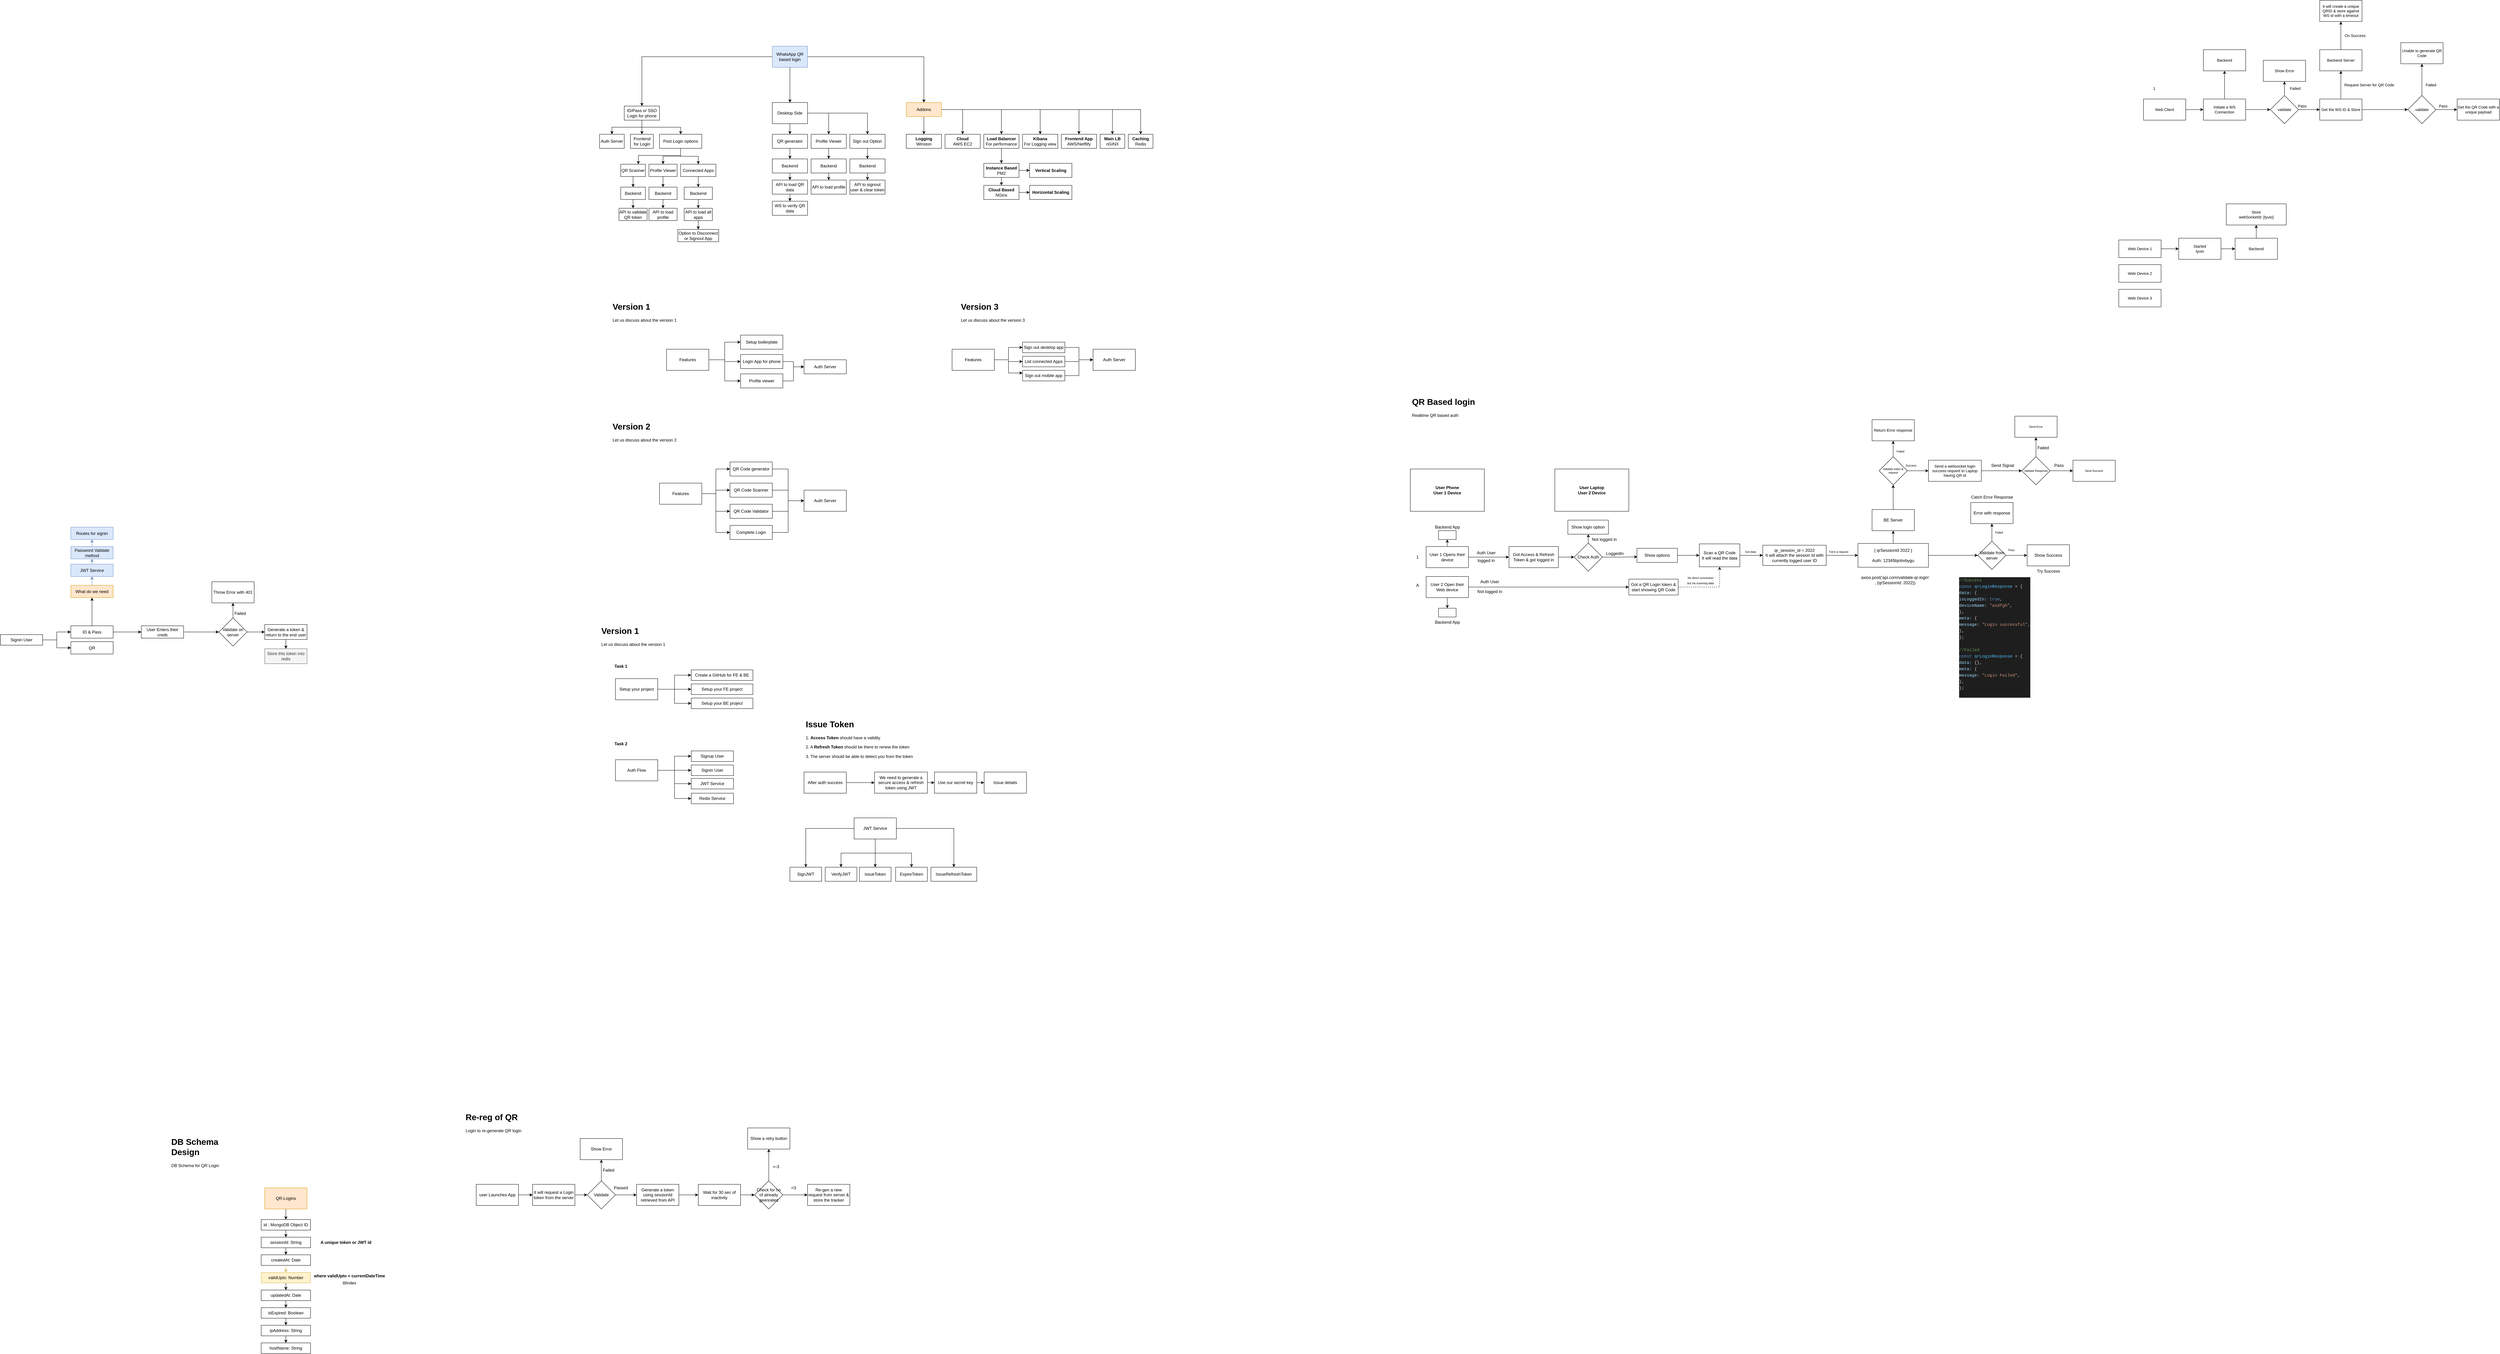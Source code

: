 <mxfile version="17.4.2" type="device"><diagram id="z6rJtAu0z8IGTG3PXvqe" name="Page-1"><mxGraphModel dx="2356" dy="431" grid="1" gridSize="10" guides="1" tooltips="1" connect="1" arrows="1" fold="1" page="1" pageScale="1" pageWidth="827" pageHeight="1169" math="0" shadow="0"><root><mxCell id="0"/><mxCell id="1" parent="0"/><mxCell id="MR8tiGpRKC1c9oHu55SA-3" value="" style="edgeStyle=orthogonalEdgeStyle;rounded=0;orthogonalLoop=1;jettySize=auto;html=1;" parent="1" source="MR8tiGpRKC1c9oHu55SA-1" target="MR8tiGpRKC1c9oHu55SA-2" edge="1"><mxGeometry relative="1" as="geometry"/></mxCell><mxCell id="MR8tiGpRKC1c9oHu55SA-33" value="" style="edgeStyle=orthogonalEdgeStyle;rounded=0;orthogonalLoop=1;jettySize=auto;html=1;" parent="1" source="MR8tiGpRKC1c9oHu55SA-1" target="MR8tiGpRKC1c9oHu55SA-32" edge="1"><mxGeometry relative="1" as="geometry"/></mxCell><mxCell id="MR8tiGpRKC1c9oHu55SA-57" style="edgeStyle=orthogonalEdgeStyle;rounded=0;orthogonalLoop=1;jettySize=auto;html=1;" parent="1" source="MR8tiGpRKC1c9oHu55SA-1" target="MR8tiGpRKC1c9oHu55SA-56" edge="1"><mxGeometry relative="1" as="geometry"/></mxCell><mxCell id="MR8tiGpRKC1c9oHu55SA-1" value="WhatsApp QR based login" style="rounded=0;whiteSpace=wrap;html=1;fillColor=#dae8fc;strokeColor=#6c8ebf;" parent="1" vertex="1"><mxGeometry x="580" y="230" width="100" height="60" as="geometry"/></mxCell><mxCell id="MR8tiGpRKC1c9oHu55SA-5" value="" style="edgeStyle=orthogonalEdgeStyle;rounded=0;orthogonalLoop=1;jettySize=auto;html=1;" parent="1" source="MR8tiGpRKC1c9oHu55SA-2" target="MR8tiGpRKC1c9oHu55SA-4" edge="1"><mxGeometry relative="1" as="geometry"/></mxCell><mxCell id="MR8tiGpRKC1c9oHu55SA-7" style="edgeStyle=orthogonalEdgeStyle;rounded=0;orthogonalLoop=1;jettySize=auto;html=1;" parent="1" source="MR8tiGpRKC1c9oHu55SA-2" target="MR8tiGpRKC1c9oHu55SA-6" edge="1"><mxGeometry relative="1" as="geometry"/></mxCell><mxCell id="MR8tiGpRKC1c9oHu55SA-10" style="edgeStyle=orthogonalEdgeStyle;rounded=0;orthogonalLoop=1;jettySize=auto;html=1;" parent="1" source="MR8tiGpRKC1c9oHu55SA-2" target="MR8tiGpRKC1c9oHu55SA-9" edge="1"><mxGeometry relative="1" as="geometry"/></mxCell><mxCell id="MR8tiGpRKC1c9oHu55SA-2" value="ID/Pass or SSO Login for phone" style="rounded=0;whiteSpace=wrap;html=1;" parent="1" vertex="1"><mxGeometry x="160" y="400" width="100" height="40" as="geometry"/></mxCell><mxCell id="MR8tiGpRKC1c9oHu55SA-4" value="Auth Server" style="rounded=0;whiteSpace=wrap;html=1;" parent="1" vertex="1"><mxGeometry x="90" y="480" width="70" height="40" as="geometry"/></mxCell><mxCell id="MR8tiGpRKC1c9oHu55SA-6" value="Frontend for Login" style="rounded=0;whiteSpace=wrap;html=1;" parent="1" vertex="1"><mxGeometry x="177.5" y="480" width="65" height="40" as="geometry"/></mxCell><mxCell id="MR8tiGpRKC1c9oHu55SA-12" value="" style="edgeStyle=orthogonalEdgeStyle;rounded=0;orthogonalLoop=1;jettySize=auto;html=1;" parent="1" source="MR8tiGpRKC1c9oHu55SA-9" target="MR8tiGpRKC1c9oHu55SA-11" edge="1"><mxGeometry relative="1" as="geometry"><Array as="points"><mxPoint x="320" y="540"/><mxPoint x="200" y="540"/></Array></mxGeometry></mxCell><mxCell id="MR8tiGpRKC1c9oHu55SA-15" style="edgeStyle=orthogonalEdgeStyle;rounded=0;orthogonalLoop=1;jettySize=auto;html=1;" parent="1" source="MR8tiGpRKC1c9oHu55SA-9" target="MR8tiGpRKC1c9oHu55SA-13" edge="1"><mxGeometry relative="1" as="geometry"/></mxCell><mxCell id="MR8tiGpRKC1c9oHu55SA-16" style="edgeStyle=orthogonalEdgeStyle;rounded=0;orthogonalLoop=1;jettySize=auto;html=1;" parent="1" source="MR8tiGpRKC1c9oHu55SA-9" target="MR8tiGpRKC1c9oHu55SA-14" edge="1"><mxGeometry relative="1" as="geometry"/></mxCell><mxCell id="MR8tiGpRKC1c9oHu55SA-9" value="Post Login options" style="rounded=0;whiteSpace=wrap;html=1;" parent="1" vertex="1"><mxGeometry x="260" y="480" width="120" height="40" as="geometry"/></mxCell><mxCell id="MR8tiGpRKC1c9oHu55SA-18" value="" style="edgeStyle=orthogonalEdgeStyle;rounded=0;orthogonalLoop=1;jettySize=auto;html=1;" parent="1" source="MR8tiGpRKC1c9oHu55SA-11" target="MR8tiGpRKC1c9oHu55SA-17" edge="1"><mxGeometry relative="1" as="geometry"/></mxCell><mxCell id="MR8tiGpRKC1c9oHu55SA-11" value="QR Scanner" style="rounded=0;whiteSpace=wrap;html=1;" parent="1" vertex="1"><mxGeometry x="150" y="565" width="70" height="35" as="geometry"/></mxCell><mxCell id="MR8tiGpRKC1c9oHu55SA-22" value="" style="edgeStyle=orthogonalEdgeStyle;rounded=0;orthogonalLoop=1;jettySize=auto;html=1;" parent="1" source="MR8tiGpRKC1c9oHu55SA-13" target="MR8tiGpRKC1c9oHu55SA-21" edge="1"><mxGeometry relative="1" as="geometry"/></mxCell><mxCell id="MR8tiGpRKC1c9oHu55SA-13" value="Profile Viewer" style="rounded=0;whiteSpace=wrap;html=1;" parent="1" vertex="1"><mxGeometry x="230" y="565" width="80" height="35" as="geometry"/></mxCell><mxCell id="MR8tiGpRKC1c9oHu55SA-26" style="edgeStyle=orthogonalEdgeStyle;rounded=0;orthogonalLoop=1;jettySize=auto;html=1;" parent="1" source="MR8tiGpRKC1c9oHu55SA-14" target="MR8tiGpRKC1c9oHu55SA-25" edge="1"><mxGeometry relative="1" as="geometry"/></mxCell><mxCell id="MR8tiGpRKC1c9oHu55SA-14" value="Connected Apps" style="rounded=0;whiteSpace=wrap;html=1;" parent="1" vertex="1"><mxGeometry x="320" y="565" width="100" height="35" as="geometry"/></mxCell><mxCell id="MR8tiGpRKC1c9oHu55SA-20" value="" style="edgeStyle=orthogonalEdgeStyle;rounded=0;orthogonalLoop=1;jettySize=auto;html=1;" parent="1" source="MR8tiGpRKC1c9oHu55SA-17" target="MR8tiGpRKC1c9oHu55SA-19" edge="1"><mxGeometry relative="1" as="geometry"/></mxCell><mxCell id="MR8tiGpRKC1c9oHu55SA-17" value="Backend" style="rounded=0;whiteSpace=wrap;html=1;" parent="1" vertex="1"><mxGeometry x="150" y="630" width="70" height="35" as="geometry"/></mxCell><mxCell id="MR8tiGpRKC1c9oHu55SA-19" value="API to validate QR token" style="rounded=0;whiteSpace=wrap;html=1;" parent="1" vertex="1"><mxGeometry x="145" y="690" width="80" height="35" as="geometry"/></mxCell><mxCell id="MR8tiGpRKC1c9oHu55SA-24" value="" style="edgeStyle=orthogonalEdgeStyle;rounded=0;orthogonalLoop=1;jettySize=auto;html=1;" parent="1" source="MR8tiGpRKC1c9oHu55SA-21" target="MR8tiGpRKC1c9oHu55SA-23" edge="1"><mxGeometry relative="1" as="geometry"/></mxCell><mxCell id="MR8tiGpRKC1c9oHu55SA-21" value="Backend" style="rounded=0;whiteSpace=wrap;html=1;" parent="1" vertex="1"><mxGeometry x="230" y="630" width="80" height="35" as="geometry"/></mxCell><mxCell id="MR8tiGpRKC1c9oHu55SA-23" value="API to load profile" style="rounded=0;whiteSpace=wrap;html=1;" parent="1" vertex="1"><mxGeometry x="230" y="690" width="80" height="35" as="geometry"/></mxCell><mxCell id="MR8tiGpRKC1c9oHu55SA-28" value="" style="edgeStyle=orthogonalEdgeStyle;rounded=0;orthogonalLoop=1;jettySize=auto;html=1;" parent="1" source="MR8tiGpRKC1c9oHu55SA-25" target="MR8tiGpRKC1c9oHu55SA-27" edge="1"><mxGeometry relative="1" as="geometry"/></mxCell><mxCell id="MR8tiGpRKC1c9oHu55SA-25" value="Backend" style="rounded=0;whiteSpace=wrap;html=1;" parent="1" vertex="1"><mxGeometry x="330" y="630" width="80" height="35" as="geometry"/></mxCell><mxCell id="MR8tiGpRKC1c9oHu55SA-31" style="edgeStyle=orthogonalEdgeStyle;rounded=0;orthogonalLoop=1;jettySize=auto;html=1;entryX=0.5;entryY=0;entryDx=0;entryDy=0;" parent="1" source="MR8tiGpRKC1c9oHu55SA-27" target="MR8tiGpRKC1c9oHu55SA-29" edge="1"><mxGeometry relative="1" as="geometry"/></mxCell><mxCell id="MR8tiGpRKC1c9oHu55SA-27" value="API to load all apps" style="rounded=0;whiteSpace=wrap;html=1;" parent="1" vertex="1"><mxGeometry x="330" y="690" width="80" height="35" as="geometry"/></mxCell><mxCell id="MR8tiGpRKC1c9oHu55SA-29" value="Option to Disconnect or Signout App" style="rounded=0;whiteSpace=wrap;html=1;" parent="1" vertex="1"><mxGeometry x="312" y="750" width="116" height="35" as="geometry"/></mxCell><mxCell id="MR8tiGpRKC1c9oHu55SA-35" value="" style="edgeStyle=orthogonalEdgeStyle;rounded=0;orthogonalLoop=1;jettySize=auto;html=1;" parent="1" source="MR8tiGpRKC1c9oHu55SA-32" target="MR8tiGpRKC1c9oHu55SA-34" edge="1"><mxGeometry relative="1" as="geometry"/></mxCell><mxCell id="MR8tiGpRKC1c9oHu55SA-37" style="edgeStyle=orthogonalEdgeStyle;rounded=0;orthogonalLoop=1;jettySize=auto;html=1;" parent="1" source="MR8tiGpRKC1c9oHu55SA-32" target="MR8tiGpRKC1c9oHu55SA-36" edge="1"><mxGeometry relative="1" as="geometry"/></mxCell><mxCell id="MR8tiGpRKC1c9oHu55SA-39" style="edgeStyle=orthogonalEdgeStyle;rounded=0;orthogonalLoop=1;jettySize=auto;html=1;" parent="1" source="MR8tiGpRKC1c9oHu55SA-32" target="MR8tiGpRKC1c9oHu55SA-38" edge="1"><mxGeometry relative="1" as="geometry"/></mxCell><mxCell id="MR8tiGpRKC1c9oHu55SA-32" value="Desktop Side" style="rounded=0;whiteSpace=wrap;html=1;" parent="1" vertex="1"><mxGeometry x="580" y="390" width="100" height="60" as="geometry"/></mxCell><mxCell id="MR8tiGpRKC1c9oHu55SA-41" value="" style="edgeStyle=orthogonalEdgeStyle;rounded=0;orthogonalLoop=1;jettySize=auto;html=1;" parent="1" source="MR8tiGpRKC1c9oHu55SA-34" target="MR8tiGpRKC1c9oHu55SA-40" edge="1"><mxGeometry relative="1" as="geometry"/></mxCell><mxCell id="MR8tiGpRKC1c9oHu55SA-34" value="QR generator" style="rounded=0;whiteSpace=wrap;html=1;" parent="1" vertex="1"><mxGeometry x="580" y="480" width="100" height="40" as="geometry"/></mxCell><mxCell id="MR8tiGpRKC1c9oHu55SA-47" style="edgeStyle=orthogonalEdgeStyle;rounded=0;orthogonalLoop=1;jettySize=auto;html=1;" parent="1" source="MR8tiGpRKC1c9oHu55SA-36" target="MR8tiGpRKC1c9oHu55SA-46" edge="1"><mxGeometry relative="1" as="geometry"/></mxCell><mxCell id="MR8tiGpRKC1c9oHu55SA-36" value="Profile Viewer" style="rounded=0;whiteSpace=wrap;html=1;" parent="1" vertex="1"><mxGeometry x="690" y="480" width="100" height="40" as="geometry"/></mxCell><mxCell id="MR8tiGpRKC1c9oHu55SA-51" style="edgeStyle=orthogonalEdgeStyle;rounded=0;orthogonalLoop=1;jettySize=auto;html=1;entryX=0.5;entryY=0;entryDx=0;entryDy=0;" parent="1" source="MR8tiGpRKC1c9oHu55SA-38" target="MR8tiGpRKC1c9oHu55SA-50" edge="1"><mxGeometry relative="1" as="geometry"/></mxCell><mxCell id="MR8tiGpRKC1c9oHu55SA-38" value="Sign out Option" style="rounded=0;whiteSpace=wrap;html=1;" parent="1" vertex="1"><mxGeometry x="800" y="480" width="100" height="40" as="geometry"/></mxCell><mxCell id="MR8tiGpRKC1c9oHu55SA-43" value="" style="edgeStyle=orthogonalEdgeStyle;rounded=0;orthogonalLoop=1;jettySize=auto;html=1;" parent="1" source="MR8tiGpRKC1c9oHu55SA-40" target="MR8tiGpRKC1c9oHu55SA-42" edge="1"><mxGeometry relative="1" as="geometry"/></mxCell><mxCell id="MR8tiGpRKC1c9oHu55SA-40" value="Backend" style="rounded=0;whiteSpace=wrap;html=1;" parent="1" vertex="1"><mxGeometry x="580" y="550" width="100" height="40" as="geometry"/></mxCell><mxCell id="MR8tiGpRKC1c9oHu55SA-45" value="" style="edgeStyle=orthogonalEdgeStyle;rounded=0;orthogonalLoop=1;jettySize=auto;html=1;" parent="1" source="MR8tiGpRKC1c9oHu55SA-42" target="MR8tiGpRKC1c9oHu55SA-44" edge="1"><mxGeometry relative="1" as="geometry"/></mxCell><mxCell id="MR8tiGpRKC1c9oHu55SA-42" value="API to load QR data" style="rounded=0;whiteSpace=wrap;html=1;" parent="1" vertex="1"><mxGeometry x="580" y="610" width="100" height="40" as="geometry"/></mxCell><mxCell id="MR8tiGpRKC1c9oHu55SA-44" value="WS to verify QR data" style="rounded=0;whiteSpace=wrap;html=1;" parent="1" vertex="1"><mxGeometry x="580" y="670" width="100" height="40" as="geometry"/></mxCell><mxCell id="MR8tiGpRKC1c9oHu55SA-49" value="" style="edgeStyle=orthogonalEdgeStyle;rounded=0;orthogonalLoop=1;jettySize=auto;html=1;" parent="1" source="MR8tiGpRKC1c9oHu55SA-46" target="MR8tiGpRKC1c9oHu55SA-48" edge="1"><mxGeometry relative="1" as="geometry"/></mxCell><mxCell id="MR8tiGpRKC1c9oHu55SA-46" value="Backend" style="rounded=0;whiteSpace=wrap;html=1;" parent="1" vertex="1"><mxGeometry x="690" y="550" width="100" height="40" as="geometry"/></mxCell><mxCell id="MR8tiGpRKC1c9oHu55SA-48" value="API to load profile" style="rounded=0;whiteSpace=wrap;html=1;" parent="1" vertex="1"><mxGeometry x="690" y="610" width="100" height="40" as="geometry"/></mxCell><mxCell id="MR8tiGpRKC1c9oHu55SA-53" value="" style="edgeStyle=orthogonalEdgeStyle;rounded=0;orthogonalLoop=1;jettySize=auto;html=1;" parent="1" source="MR8tiGpRKC1c9oHu55SA-50" target="MR8tiGpRKC1c9oHu55SA-52" edge="1"><mxGeometry relative="1" as="geometry"/></mxCell><mxCell id="MR8tiGpRKC1c9oHu55SA-50" value="Backend" style="rounded=0;whiteSpace=wrap;html=1;" parent="1" vertex="1"><mxGeometry x="800" y="550" width="100" height="40" as="geometry"/></mxCell><mxCell id="MR8tiGpRKC1c9oHu55SA-52" value="API to signout user &amp;amp; clear token" style="rounded=0;whiteSpace=wrap;html=1;" parent="1" vertex="1"><mxGeometry x="800" y="610" width="100" height="40" as="geometry"/></mxCell><mxCell id="MR8tiGpRKC1c9oHu55SA-59" value="" style="edgeStyle=orthogonalEdgeStyle;rounded=0;orthogonalLoop=1;jettySize=auto;html=1;" parent="1" source="MR8tiGpRKC1c9oHu55SA-56" target="MR8tiGpRKC1c9oHu55SA-58" edge="1"><mxGeometry relative="1" as="geometry"/></mxCell><mxCell id="MR8tiGpRKC1c9oHu55SA-61" style="edgeStyle=orthogonalEdgeStyle;rounded=0;orthogonalLoop=1;jettySize=auto;html=1;entryX=0.5;entryY=0;entryDx=0;entryDy=0;" parent="1" source="MR8tiGpRKC1c9oHu55SA-56" target="MR8tiGpRKC1c9oHu55SA-60" edge="1"><mxGeometry relative="1" as="geometry"/></mxCell><mxCell id="MR8tiGpRKC1c9oHu55SA-67" style="edgeStyle=orthogonalEdgeStyle;rounded=0;orthogonalLoop=1;jettySize=auto;html=1;" parent="1" source="MR8tiGpRKC1c9oHu55SA-56" target="MR8tiGpRKC1c9oHu55SA-62" edge="1"><mxGeometry relative="1" as="geometry"/></mxCell><mxCell id="MR8tiGpRKC1c9oHu55SA-69" style="edgeStyle=orthogonalEdgeStyle;rounded=0;orthogonalLoop=1;jettySize=auto;html=1;" parent="1" source="MR8tiGpRKC1c9oHu55SA-56" target="MR8tiGpRKC1c9oHu55SA-68" edge="1"><mxGeometry relative="1" as="geometry"/></mxCell><mxCell id="MR8tiGpRKC1c9oHu55SA-71" style="edgeStyle=orthogonalEdgeStyle;rounded=0;orthogonalLoop=1;jettySize=auto;html=1;" parent="1" source="MR8tiGpRKC1c9oHu55SA-56" target="MR8tiGpRKC1c9oHu55SA-70" edge="1"><mxGeometry relative="1" as="geometry"/></mxCell><mxCell id="MR8tiGpRKC1c9oHu55SA-73" style="edgeStyle=orthogonalEdgeStyle;rounded=0;orthogonalLoop=1;jettySize=auto;html=1;" parent="1" source="MR8tiGpRKC1c9oHu55SA-56" target="MR8tiGpRKC1c9oHu55SA-72" edge="1"><mxGeometry relative="1" as="geometry"/></mxCell><mxCell id="MR8tiGpRKC1c9oHu55SA-75" style="edgeStyle=orthogonalEdgeStyle;rounded=0;orthogonalLoop=1;jettySize=auto;html=1;" parent="1" source="MR8tiGpRKC1c9oHu55SA-56" target="MR8tiGpRKC1c9oHu55SA-74" edge="1"><mxGeometry relative="1" as="geometry"/></mxCell><mxCell id="MR8tiGpRKC1c9oHu55SA-56" value="Addons" style="rounded=0;whiteSpace=wrap;html=1;fillColor=#ffe6cc;strokeColor=#d79b00;" parent="1" vertex="1"><mxGeometry x="960" y="390" width="100" height="40" as="geometry"/></mxCell><mxCell id="MR8tiGpRKC1c9oHu55SA-58" value="&lt;b&gt;Logging&lt;/b&gt;&lt;br&gt;Winston" style="rounded=0;whiteSpace=wrap;html=1;" parent="1" vertex="1"><mxGeometry x="960" y="480" width="100" height="40" as="geometry"/></mxCell><mxCell id="MR8tiGpRKC1c9oHu55SA-60" value="&lt;b&gt;Cloud&lt;/b&gt;&lt;br&gt;AWS EC2" style="rounded=0;whiteSpace=wrap;html=1;" parent="1" vertex="1"><mxGeometry x="1070" y="480" width="100" height="40" as="geometry"/></mxCell><mxCell id="MR8tiGpRKC1c9oHu55SA-64" value="" style="edgeStyle=orthogonalEdgeStyle;rounded=0;orthogonalLoop=1;jettySize=auto;html=1;" parent="1" source="MR8tiGpRKC1c9oHu55SA-62" target="MR8tiGpRKC1c9oHu55SA-63" edge="1"><mxGeometry relative="1" as="geometry"/></mxCell><mxCell id="MR8tiGpRKC1c9oHu55SA-62" value="&lt;b&gt;Load Balancer&lt;/b&gt;&lt;br&gt;For performance" style="rounded=0;whiteSpace=wrap;html=1;" parent="1" vertex="1"><mxGeometry x="1180" y="480" width="100" height="40" as="geometry"/></mxCell><mxCell id="MR8tiGpRKC1c9oHu55SA-66" style="edgeStyle=orthogonalEdgeStyle;rounded=0;orthogonalLoop=1;jettySize=auto;html=1;" parent="1" source="MR8tiGpRKC1c9oHu55SA-63" target="MR8tiGpRKC1c9oHu55SA-65" edge="1"><mxGeometry relative="1" as="geometry"/></mxCell><mxCell id="MR8tiGpRKC1c9oHu55SA-77" value="" style="edgeStyle=orthogonalEdgeStyle;rounded=0;orthogonalLoop=1;jettySize=auto;html=1;" parent="1" source="MR8tiGpRKC1c9oHu55SA-63" target="MR8tiGpRKC1c9oHu55SA-76" edge="1"><mxGeometry relative="1" as="geometry"/></mxCell><mxCell id="MR8tiGpRKC1c9oHu55SA-63" value="&lt;b&gt;Instance Based&lt;br&gt;&lt;/b&gt;PM2" style="rounded=0;whiteSpace=wrap;html=1;" parent="1" vertex="1"><mxGeometry x="1180" y="562.5" width="100" height="40" as="geometry"/></mxCell><mxCell id="MR8tiGpRKC1c9oHu55SA-79" style="edgeStyle=orthogonalEdgeStyle;rounded=0;orthogonalLoop=1;jettySize=auto;html=1;" parent="1" source="MR8tiGpRKC1c9oHu55SA-65" target="MR8tiGpRKC1c9oHu55SA-78" edge="1"><mxGeometry relative="1" as="geometry"/></mxCell><mxCell id="MR8tiGpRKC1c9oHu55SA-65" value="&lt;b&gt;Cloud Based&lt;br&gt;&lt;/b&gt;NGinx" style="rounded=0;whiteSpace=wrap;html=1;" parent="1" vertex="1"><mxGeometry x="1180" y="625" width="100" height="40" as="geometry"/></mxCell><mxCell id="MR8tiGpRKC1c9oHu55SA-68" value="&lt;b&gt;Kibana&lt;/b&gt;&lt;br&gt;For Logging view" style="rounded=0;whiteSpace=wrap;html=1;" parent="1" vertex="1"><mxGeometry x="1290" y="480" width="100" height="40" as="geometry"/></mxCell><mxCell id="MR8tiGpRKC1c9oHu55SA-70" value="&lt;b&gt;Frontend App&lt;/b&gt;&lt;br&gt;AWS/Netflify" style="rounded=0;whiteSpace=wrap;html=1;" parent="1" vertex="1"><mxGeometry x="1400" y="480" width="100" height="40" as="geometry"/></mxCell><mxCell id="MR8tiGpRKC1c9oHu55SA-72" value="&lt;b&gt;Main LB&lt;/b&gt;&lt;br&gt;nGINX" style="rounded=0;whiteSpace=wrap;html=1;" parent="1" vertex="1"><mxGeometry x="1510" y="480" width="70" height="40" as="geometry"/></mxCell><mxCell id="MR8tiGpRKC1c9oHu55SA-74" value="&lt;b&gt;Caching&lt;br&gt;&lt;/b&gt;Redis" style="rounded=0;whiteSpace=wrap;html=1;" parent="1" vertex="1"><mxGeometry x="1590" y="480" width="70" height="40" as="geometry"/></mxCell><mxCell id="MR8tiGpRKC1c9oHu55SA-76" value="&lt;b&gt;Vertical Scaling&lt;/b&gt;" style="rounded=0;whiteSpace=wrap;html=1;" parent="1" vertex="1"><mxGeometry x="1310" y="562.5" width="120" height="40" as="geometry"/></mxCell><mxCell id="MR8tiGpRKC1c9oHu55SA-78" value="&lt;b&gt;Horizontal Scaling&lt;/b&gt;" style="rounded=0;whiteSpace=wrap;html=1;" parent="1" vertex="1"><mxGeometry x="1310" y="625" width="120" height="40" as="geometry"/></mxCell><mxCell id="MR8tiGpRKC1c9oHu55SA-80" value="&lt;h1&gt;Version 1&lt;/h1&gt;&lt;p&gt;Let us discuss about the version 1&lt;/p&gt;" style="text;html=1;strokeColor=none;fillColor=none;spacing=5;spacingTop=-20;whiteSpace=wrap;overflow=hidden;rounded=0;" parent="1" vertex="1"><mxGeometry x="122" y="950" width="190" height="120" as="geometry"/></mxCell><mxCell id="MR8tiGpRKC1c9oHu55SA-83" value="" style="edgeStyle=orthogonalEdgeStyle;rounded=0;orthogonalLoop=1;jettySize=auto;html=1;" parent="1" source="MR8tiGpRKC1c9oHu55SA-81" target="MR8tiGpRKC1c9oHu55SA-82" edge="1"><mxGeometry relative="1" as="geometry"/></mxCell><mxCell id="MR8tiGpRKC1c9oHu55SA-90" style="edgeStyle=orthogonalEdgeStyle;rounded=0;orthogonalLoop=1;jettySize=auto;html=1;entryX=0;entryY=0.5;entryDx=0;entryDy=0;" parent="1" source="MR8tiGpRKC1c9oHu55SA-81" target="MR8tiGpRKC1c9oHu55SA-89" edge="1"><mxGeometry relative="1" as="geometry"/></mxCell><mxCell id="MR8tiGpRKC1c9oHu55SA-93" style="edgeStyle=orthogonalEdgeStyle;rounded=0;orthogonalLoop=1;jettySize=auto;html=1;entryX=0;entryY=0.5;entryDx=0;entryDy=0;" parent="1" source="MR8tiGpRKC1c9oHu55SA-81" target="MR8tiGpRKC1c9oHu55SA-92" edge="1"><mxGeometry relative="1" as="geometry"/></mxCell><mxCell id="MR8tiGpRKC1c9oHu55SA-81" value="Features" style="rounded=0;whiteSpace=wrap;html=1;" parent="1" vertex="1"><mxGeometry x="280" y="1090" width="120" height="60" as="geometry"/></mxCell><mxCell id="MR8tiGpRKC1c9oHu55SA-87" value="" style="edgeStyle=orthogonalEdgeStyle;rounded=0;orthogonalLoop=1;jettySize=auto;html=1;entryX=0;entryY=0.5;entryDx=0;entryDy=0;" parent="1" source="MR8tiGpRKC1c9oHu55SA-82" target="MR8tiGpRKC1c9oHu55SA-86" edge="1"><mxGeometry relative="1" as="geometry"/></mxCell><mxCell id="MR8tiGpRKC1c9oHu55SA-82" value="Login App for phone" style="whiteSpace=wrap;html=1;rounded=0;" parent="1" vertex="1"><mxGeometry x="490" y="1105" width="120" height="40" as="geometry"/></mxCell><mxCell id="MR8tiGpRKC1c9oHu55SA-86" value="Auth Server" style="whiteSpace=wrap;html=1;rounded=0;" parent="1" vertex="1"><mxGeometry x="670" y="1120" width="120" height="40" as="geometry"/></mxCell><mxCell id="MR8tiGpRKC1c9oHu55SA-91" style="edgeStyle=orthogonalEdgeStyle;rounded=0;orthogonalLoop=1;jettySize=auto;html=1;entryX=0;entryY=0.5;entryDx=0;entryDy=0;" parent="1" source="MR8tiGpRKC1c9oHu55SA-89" target="MR8tiGpRKC1c9oHu55SA-86" edge="1"><mxGeometry relative="1" as="geometry"/></mxCell><mxCell id="MR8tiGpRKC1c9oHu55SA-89" value="Profile viewer" style="whiteSpace=wrap;html=1;rounded=0;" parent="1" vertex="1"><mxGeometry x="490" y="1160" width="120" height="40" as="geometry"/></mxCell><mxCell id="MR8tiGpRKC1c9oHu55SA-92" value="Setup boilerplate" style="whiteSpace=wrap;html=1;rounded=0;" parent="1" vertex="1"><mxGeometry x="490" y="1050" width="120" height="40" as="geometry"/></mxCell><mxCell id="MR8tiGpRKC1c9oHu55SA-94" value="&lt;h1&gt;Version 2&lt;/h1&gt;&lt;p&gt;Let us discuss about the version 2&lt;/p&gt;" style="text;html=1;strokeColor=none;fillColor=none;spacing=5;spacingTop=-20;whiteSpace=wrap;overflow=hidden;rounded=0;" parent="1" vertex="1"><mxGeometry x="122" y="1290" width="190" height="120" as="geometry"/></mxCell><mxCell id="MR8tiGpRKC1c9oHu55SA-97" value="" style="edgeStyle=orthogonalEdgeStyle;rounded=0;orthogonalLoop=1;jettySize=auto;html=1;entryX=0;entryY=0.5;entryDx=0;entryDy=0;" parent="1" source="MR8tiGpRKC1c9oHu55SA-95" target="MR8tiGpRKC1c9oHu55SA-96" edge="1"><mxGeometry relative="1" as="geometry"/></mxCell><mxCell id="MR8tiGpRKC1c9oHu55SA-102" style="edgeStyle=orthogonalEdgeStyle;rounded=0;orthogonalLoop=1;jettySize=auto;html=1;" parent="1" source="MR8tiGpRKC1c9oHu55SA-95" target="MR8tiGpRKC1c9oHu55SA-100" edge="1"><mxGeometry relative="1" as="geometry"/></mxCell><mxCell id="MR8tiGpRKC1c9oHu55SA-105" style="edgeStyle=orthogonalEdgeStyle;rounded=0;orthogonalLoop=1;jettySize=auto;html=1;entryX=0;entryY=0.5;entryDx=0;entryDy=0;" parent="1" source="MR8tiGpRKC1c9oHu55SA-95" target="MR8tiGpRKC1c9oHu55SA-103" edge="1"><mxGeometry relative="1" as="geometry"/></mxCell><mxCell id="MR8tiGpRKC1c9oHu55SA-108" style="edgeStyle=orthogonalEdgeStyle;rounded=0;orthogonalLoop=1;jettySize=auto;html=1;entryX=0;entryY=0.5;entryDx=0;entryDy=0;" parent="1" source="MR8tiGpRKC1c9oHu55SA-95" target="MR8tiGpRKC1c9oHu55SA-106" edge="1"><mxGeometry relative="1" as="geometry"/></mxCell><mxCell id="MR8tiGpRKC1c9oHu55SA-95" value="Features" style="rounded=0;whiteSpace=wrap;html=1;" parent="1" vertex="1"><mxGeometry x="260" y="1470" width="120" height="60" as="geometry"/></mxCell><mxCell id="MR8tiGpRKC1c9oHu55SA-99" value="" style="edgeStyle=orthogonalEdgeStyle;rounded=0;orthogonalLoop=1;jettySize=auto;html=1;entryX=0;entryY=0.5;entryDx=0;entryDy=0;" parent="1" source="MR8tiGpRKC1c9oHu55SA-96" target="MR8tiGpRKC1c9oHu55SA-98" edge="1"><mxGeometry relative="1" as="geometry"/></mxCell><mxCell id="MR8tiGpRKC1c9oHu55SA-96" value="QR Code generator" style="whiteSpace=wrap;html=1;rounded=0;" parent="1" vertex="1"><mxGeometry x="460" y="1410" width="120" height="40" as="geometry"/></mxCell><mxCell id="MR8tiGpRKC1c9oHu55SA-98" value="Auth Server" style="whiteSpace=wrap;html=1;rounded=0;" parent="1" vertex="1"><mxGeometry x="670" y="1490" width="120" height="60" as="geometry"/></mxCell><mxCell id="MR8tiGpRKC1c9oHu55SA-101" style="edgeStyle=orthogonalEdgeStyle;rounded=0;orthogonalLoop=1;jettySize=auto;html=1;entryX=0;entryY=0.5;entryDx=0;entryDy=0;" parent="1" source="MR8tiGpRKC1c9oHu55SA-100" target="MR8tiGpRKC1c9oHu55SA-98" edge="1"><mxGeometry relative="1" as="geometry"/></mxCell><mxCell id="MR8tiGpRKC1c9oHu55SA-100" value="QR Code Scanner" style="whiteSpace=wrap;html=1;rounded=0;" parent="1" vertex="1"><mxGeometry x="460" y="1470" width="120" height="40" as="geometry"/></mxCell><mxCell id="MR8tiGpRKC1c9oHu55SA-104" style="edgeStyle=orthogonalEdgeStyle;rounded=0;orthogonalLoop=1;jettySize=auto;html=1;entryX=0;entryY=0.5;entryDx=0;entryDy=0;" parent="1" source="MR8tiGpRKC1c9oHu55SA-103" target="MR8tiGpRKC1c9oHu55SA-98" edge="1"><mxGeometry relative="1" as="geometry"/></mxCell><mxCell id="MR8tiGpRKC1c9oHu55SA-103" value="QR Code Validator" style="whiteSpace=wrap;html=1;rounded=0;" parent="1" vertex="1"><mxGeometry x="460" y="1530" width="120" height="40" as="geometry"/></mxCell><mxCell id="MR8tiGpRKC1c9oHu55SA-107" style="edgeStyle=orthogonalEdgeStyle;rounded=0;orthogonalLoop=1;jettySize=auto;html=1;entryX=0;entryY=0.5;entryDx=0;entryDy=0;" parent="1" source="MR8tiGpRKC1c9oHu55SA-106" target="MR8tiGpRKC1c9oHu55SA-98" edge="1"><mxGeometry relative="1" as="geometry"/></mxCell><mxCell id="MR8tiGpRKC1c9oHu55SA-106" value="Complete Login" style="whiteSpace=wrap;html=1;rounded=0;" parent="1" vertex="1"><mxGeometry x="460" y="1590" width="120" height="40" as="geometry"/></mxCell><mxCell id="MR8tiGpRKC1c9oHu55SA-109" value="&lt;h1&gt;Version 3&lt;/h1&gt;&lt;p&gt;Let us discuss about the version 3&lt;/p&gt;" style="text;html=1;strokeColor=none;fillColor=none;spacing=5;spacingTop=-20;whiteSpace=wrap;overflow=hidden;rounded=0;" parent="1" vertex="1"><mxGeometry x="1110" y="950" width="190" height="120" as="geometry"/></mxCell><mxCell id="MR8tiGpRKC1c9oHu55SA-112" value="" style="edgeStyle=orthogonalEdgeStyle;rounded=0;orthogonalLoop=1;jettySize=auto;html=1;" parent="1" source="MR8tiGpRKC1c9oHu55SA-110" target="MR8tiGpRKC1c9oHu55SA-111" edge="1"><mxGeometry relative="1" as="geometry"/></mxCell><mxCell id="MR8tiGpRKC1c9oHu55SA-115" style="edgeStyle=orthogonalEdgeStyle;rounded=0;orthogonalLoop=1;jettySize=auto;html=1;" parent="1" source="MR8tiGpRKC1c9oHu55SA-110" target="MR8tiGpRKC1c9oHu55SA-113" edge="1"><mxGeometry relative="1" as="geometry"/></mxCell><mxCell id="MR8tiGpRKC1c9oHu55SA-116" style="edgeStyle=orthogonalEdgeStyle;rounded=0;orthogonalLoop=1;jettySize=auto;html=1;entryX=0;entryY=0.25;entryDx=0;entryDy=0;" parent="1" source="MR8tiGpRKC1c9oHu55SA-110" target="MR8tiGpRKC1c9oHu55SA-114" edge="1"><mxGeometry relative="1" as="geometry"/></mxCell><mxCell id="MR8tiGpRKC1c9oHu55SA-110" value="Features" style="rounded=0;whiteSpace=wrap;html=1;" parent="1" vertex="1"><mxGeometry x="1090" y="1090" width="120" height="60" as="geometry"/></mxCell><mxCell id="MR8tiGpRKC1c9oHu55SA-118" value="" style="edgeStyle=orthogonalEdgeStyle;rounded=0;orthogonalLoop=1;jettySize=auto;html=1;" parent="1" source="MR8tiGpRKC1c9oHu55SA-111" target="MR8tiGpRKC1c9oHu55SA-117" edge="1"><mxGeometry relative="1" as="geometry"/></mxCell><mxCell id="MR8tiGpRKC1c9oHu55SA-111" value="Sign out desktop app" style="whiteSpace=wrap;html=1;rounded=0;" parent="1" vertex="1"><mxGeometry x="1290" y="1070" width="120" height="30" as="geometry"/></mxCell><mxCell id="MR8tiGpRKC1c9oHu55SA-119" style="edgeStyle=orthogonalEdgeStyle;rounded=0;orthogonalLoop=1;jettySize=auto;html=1;" parent="1" source="MR8tiGpRKC1c9oHu55SA-113" target="MR8tiGpRKC1c9oHu55SA-117" edge="1"><mxGeometry relative="1" as="geometry"/></mxCell><mxCell id="MR8tiGpRKC1c9oHu55SA-113" value="List connected Apps" style="whiteSpace=wrap;html=1;rounded=0;" parent="1" vertex="1"><mxGeometry x="1290" y="1110" width="120" height="30" as="geometry"/></mxCell><mxCell id="MR8tiGpRKC1c9oHu55SA-120" style="edgeStyle=orthogonalEdgeStyle;rounded=0;orthogonalLoop=1;jettySize=auto;html=1;entryX=0;entryY=0.5;entryDx=0;entryDy=0;" parent="1" source="MR8tiGpRKC1c9oHu55SA-114" target="MR8tiGpRKC1c9oHu55SA-117" edge="1"><mxGeometry relative="1" as="geometry"/></mxCell><mxCell id="MR8tiGpRKC1c9oHu55SA-114" value="Sign out mobile app" style="whiteSpace=wrap;html=1;rounded=0;" parent="1" vertex="1"><mxGeometry x="1290" y="1150" width="120" height="30" as="geometry"/></mxCell><mxCell id="MR8tiGpRKC1c9oHu55SA-117" value="Auth Server" style="whiteSpace=wrap;html=1;rounded=0;" parent="1" vertex="1"><mxGeometry x="1490" y="1090" width="120" height="60" as="geometry"/></mxCell><mxCell id="MR8tiGpRKC1c9oHu55SA-121" value="&lt;h1&gt;Version 1&lt;/h1&gt;&lt;p&gt;Let us discuss about the version 1&lt;/p&gt;" style="text;html=1;strokeColor=none;fillColor=none;spacing=5;spacingTop=-20;whiteSpace=wrap;overflow=hidden;rounded=0;" parent="1" vertex="1"><mxGeometry x="90" y="1870" width="210" height="70" as="geometry"/></mxCell><mxCell id="MR8tiGpRKC1c9oHu55SA-126" value="" style="edgeStyle=orthogonalEdgeStyle;rounded=0;orthogonalLoop=1;jettySize=auto;html=1;" parent="1" source="MR8tiGpRKC1c9oHu55SA-123" target="MR8tiGpRKC1c9oHu55SA-125" edge="1"><mxGeometry relative="1" as="geometry"/></mxCell><mxCell id="MR8tiGpRKC1c9oHu55SA-129" style="edgeStyle=orthogonalEdgeStyle;rounded=0;orthogonalLoop=1;jettySize=auto;html=1;" parent="1" source="MR8tiGpRKC1c9oHu55SA-123" target="MR8tiGpRKC1c9oHu55SA-127" edge="1"><mxGeometry relative="1" as="geometry"/></mxCell><mxCell id="MR8tiGpRKC1c9oHu55SA-130" style="edgeStyle=orthogonalEdgeStyle;rounded=0;orthogonalLoop=1;jettySize=auto;html=1;entryX=0;entryY=0.5;entryDx=0;entryDy=0;" parent="1" source="MR8tiGpRKC1c9oHu55SA-123" target="MR8tiGpRKC1c9oHu55SA-128" edge="1"><mxGeometry relative="1" as="geometry"/></mxCell><mxCell id="MR8tiGpRKC1c9oHu55SA-123" value="Setup your project" style="rounded=0;whiteSpace=wrap;html=1;" parent="1" vertex="1"><mxGeometry x="135" y="2025" width="120" height="60" as="geometry"/></mxCell><mxCell id="MR8tiGpRKC1c9oHu55SA-124" value="Task 1" style="text;html=1;align=center;verticalAlign=middle;resizable=0;points=[];autosize=1;strokeColor=none;fillColor=none;fontStyle=1" parent="1" vertex="1"><mxGeometry x="125" y="1980" width="50" height="20" as="geometry"/></mxCell><mxCell id="MR8tiGpRKC1c9oHu55SA-125" value="Create a GitHub for FE &amp;amp; BE" style="rounded=0;whiteSpace=wrap;html=1;" parent="1" vertex="1"><mxGeometry x="350" y="2000" width="175" height="30" as="geometry"/></mxCell><mxCell id="MR8tiGpRKC1c9oHu55SA-127" value="Setup your FE project" style="rounded=0;whiteSpace=wrap;html=1;" parent="1" vertex="1"><mxGeometry x="350" y="2040" width="175" height="30" as="geometry"/></mxCell><mxCell id="MR8tiGpRKC1c9oHu55SA-128" value="Setup your BE project" style="rounded=0;whiteSpace=wrap;html=1;" parent="1" vertex="1"><mxGeometry x="350" y="2080" width="175" height="30" as="geometry"/></mxCell><mxCell id="MR8tiGpRKC1c9oHu55SA-134" value="" style="edgeStyle=orthogonalEdgeStyle;rounded=0;orthogonalLoop=1;jettySize=auto;html=1;" parent="1" source="MR8tiGpRKC1c9oHu55SA-131" target="MR8tiGpRKC1c9oHu55SA-133" edge="1"><mxGeometry relative="1" as="geometry"/></mxCell><mxCell id="MR8tiGpRKC1c9oHu55SA-136" style="edgeStyle=orthogonalEdgeStyle;rounded=0;orthogonalLoop=1;jettySize=auto;html=1;" parent="1" source="MR8tiGpRKC1c9oHu55SA-131" target="MR8tiGpRKC1c9oHu55SA-135" edge="1"><mxGeometry relative="1" as="geometry"/></mxCell><mxCell id="MR8tiGpRKC1c9oHu55SA-139" style="edgeStyle=orthogonalEdgeStyle;rounded=0;orthogonalLoop=1;jettySize=auto;html=1;entryX=0;entryY=0.5;entryDx=0;entryDy=0;" parent="1" source="MR8tiGpRKC1c9oHu55SA-131" target="MR8tiGpRKC1c9oHu55SA-137" edge="1"><mxGeometry relative="1" as="geometry"/></mxCell><mxCell id="MR8tiGpRKC1c9oHu55SA-140" style="edgeStyle=orthogonalEdgeStyle;rounded=0;orthogonalLoop=1;jettySize=auto;html=1;entryX=0;entryY=0.5;entryDx=0;entryDy=0;" parent="1" source="MR8tiGpRKC1c9oHu55SA-131" target="MR8tiGpRKC1c9oHu55SA-138" edge="1"><mxGeometry relative="1" as="geometry"/></mxCell><mxCell id="MR8tiGpRKC1c9oHu55SA-131" value="Auth Flow" style="rounded=0;whiteSpace=wrap;html=1;" parent="1" vertex="1"><mxGeometry x="135" y="2255" width="120" height="60" as="geometry"/></mxCell><mxCell id="MR8tiGpRKC1c9oHu55SA-132" value="Task 2" style="text;html=1;align=center;verticalAlign=middle;resizable=0;points=[];autosize=1;strokeColor=none;fillColor=none;fontStyle=1" parent="1" vertex="1"><mxGeometry x="125" y="2200" width="50" height="20" as="geometry"/></mxCell><mxCell id="MR8tiGpRKC1c9oHu55SA-133" value="Signup User" style="rounded=0;whiteSpace=wrap;html=1;" parent="1" vertex="1"><mxGeometry x="350" y="2230" width="120" height="30" as="geometry"/></mxCell><mxCell id="MR8tiGpRKC1c9oHu55SA-135" value="Signin User" style="rounded=0;whiteSpace=wrap;html=1;" parent="1" vertex="1"><mxGeometry x="350" y="2270" width="120" height="30" as="geometry"/></mxCell><mxCell id="MR8tiGpRKC1c9oHu55SA-137" value="JWT Service" style="rounded=0;whiteSpace=wrap;html=1;" parent="1" vertex="1"><mxGeometry x="350" y="2308" width="120" height="30" as="geometry"/></mxCell><mxCell id="MR8tiGpRKC1c9oHu55SA-138" value="Redis Service" style="rounded=0;whiteSpace=wrap;html=1;" parent="1" vertex="1"><mxGeometry x="350" y="2350" width="120" height="30" as="geometry"/></mxCell><mxCell id="c53e--viipOV4W4fohTh-3" value="" style="edgeStyle=orthogonalEdgeStyle;rounded=0;orthogonalLoop=1;jettySize=auto;html=1;" parent="1" source="c53e--viipOV4W4fohTh-1" target="c53e--viipOV4W4fohTh-2" edge="1"><mxGeometry relative="1" as="geometry"/></mxCell><mxCell id="c53e--viipOV4W4fohTh-5" style="edgeStyle=orthogonalEdgeStyle;rounded=0;orthogonalLoop=1;jettySize=auto;html=1;" parent="1" source="c53e--viipOV4W4fohTh-1" target="c53e--viipOV4W4fohTh-4" edge="1"><mxGeometry relative="1" as="geometry"/></mxCell><mxCell id="c53e--viipOV4W4fohTh-1" value="Signin User" style="rounded=0;whiteSpace=wrap;html=1;" parent="1" vertex="1"><mxGeometry x="-1610" y="1900" width="120" height="30" as="geometry"/></mxCell><mxCell id="c53e--viipOV4W4fohTh-7" value="" style="edgeStyle=orthogonalEdgeStyle;rounded=0;orthogonalLoop=1;jettySize=auto;html=1;" parent="1" source="c53e--viipOV4W4fohTh-2" target="c53e--viipOV4W4fohTh-6" edge="1"><mxGeometry relative="1" as="geometry"/></mxCell><mxCell id="c53e--viipOV4W4fohTh-18" value="" style="edgeStyle=orthogonalEdgeStyle;rounded=0;orthogonalLoop=1;jettySize=auto;html=1;" parent="1" source="c53e--viipOV4W4fohTh-2" target="c53e--viipOV4W4fohTh-17" edge="1"><mxGeometry relative="1" as="geometry"/></mxCell><mxCell id="c53e--viipOV4W4fohTh-2" value="ID &amp;amp; Pass" style="whiteSpace=wrap;html=1;rounded=0;" parent="1" vertex="1"><mxGeometry x="-1410" y="1875" width="120" height="35" as="geometry"/></mxCell><mxCell id="c53e--viipOV4W4fohTh-4" value="QR" style="whiteSpace=wrap;html=1;rounded=0;" parent="1" vertex="1"><mxGeometry x="-1410" y="1920" width="120" height="35" as="geometry"/></mxCell><mxCell id="c53e--viipOV4W4fohTh-9" value="" style="edgeStyle=orthogonalEdgeStyle;rounded=0;orthogonalLoop=1;jettySize=auto;html=1;" parent="1" source="c53e--viipOV4W4fohTh-6" target="c53e--viipOV4W4fohTh-8" edge="1"><mxGeometry relative="1" as="geometry"/></mxCell><mxCell id="c53e--viipOV4W4fohTh-6" value="User Enters their creds" style="whiteSpace=wrap;html=1;rounded=0;" parent="1" vertex="1"><mxGeometry x="-1210" y="1875" width="120" height="35" as="geometry"/></mxCell><mxCell id="c53e--viipOV4W4fohTh-11" value="" style="edgeStyle=orthogonalEdgeStyle;rounded=0;orthogonalLoop=1;jettySize=auto;html=1;" parent="1" source="c53e--viipOV4W4fohTh-8" target="c53e--viipOV4W4fohTh-10" edge="1"><mxGeometry relative="1" as="geometry"/></mxCell><mxCell id="c53e--viipOV4W4fohTh-14" value="" style="edgeStyle=orthogonalEdgeStyle;rounded=0;orthogonalLoop=1;jettySize=auto;html=1;" parent="1" source="c53e--viipOV4W4fohTh-8" target="c53e--viipOV4W4fohTh-13" edge="1"><mxGeometry relative="1" as="geometry"/></mxCell><mxCell id="c53e--viipOV4W4fohTh-8" value="Validate on server" style="rhombus;whiteSpace=wrap;html=1;rounded=0;" parent="1" vertex="1"><mxGeometry x="-990" y="1852.5" width="80" height="80" as="geometry"/></mxCell><mxCell id="c53e--viipOV4W4fohTh-10" value="Throw Error with 401" style="whiteSpace=wrap;html=1;rounded=0;" parent="1" vertex="1"><mxGeometry x="-1010" y="1750" width="120" height="60" as="geometry"/></mxCell><mxCell id="c53e--viipOV4W4fohTh-12" value="Failed" style="text;html=1;align=center;verticalAlign=middle;resizable=0;points=[];autosize=1;strokeColor=none;fillColor=none;" parent="1" vertex="1"><mxGeometry x="-955" y="1830" width="50" height="20" as="geometry"/></mxCell><mxCell id="c53e--viipOV4W4fohTh-16" value="" style="edgeStyle=orthogonalEdgeStyle;rounded=0;orthogonalLoop=1;jettySize=auto;html=1;" parent="1" source="c53e--viipOV4W4fohTh-13" target="c53e--viipOV4W4fohTh-15" edge="1"><mxGeometry relative="1" as="geometry"/></mxCell><mxCell id="c53e--viipOV4W4fohTh-13" value="Generate a token &amp;amp; return to the end user" style="whiteSpace=wrap;html=1;rounded=0;" parent="1" vertex="1"><mxGeometry x="-860" y="1871.25" width="120" height="42.5" as="geometry"/></mxCell><mxCell id="c53e--viipOV4W4fohTh-15" value="Store this token into redis" style="whiteSpace=wrap;html=1;rounded=0;fillColor=#f5f5f5;fontColor=#333333;strokeColor=#666666;" parent="1" vertex="1"><mxGeometry x="-860" y="1940" width="120" height="42.5" as="geometry"/></mxCell><mxCell id="c53e--viipOV4W4fohTh-20" value="" style="edgeStyle=orthogonalEdgeStyle;rounded=0;orthogonalLoop=1;jettySize=auto;html=1;fillColor=#dae8fc;strokeColor=#6c8ebf;" parent="1" source="c53e--viipOV4W4fohTh-17" target="c53e--viipOV4W4fohTh-19" edge="1"><mxGeometry relative="1" as="geometry"/></mxCell><mxCell id="c53e--viipOV4W4fohTh-17" value="What do we need" style="whiteSpace=wrap;html=1;rounded=0;fillColor=#ffe6cc;strokeColor=#d79b00;" parent="1" vertex="1"><mxGeometry x="-1410" y="1760" width="120" height="35" as="geometry"/></mxCell><mxCell id="c53e--viipOV4W4fohTh-22" value="" style="edgeStyle=orthogonalEdgeStyle;rounded=0;orthogonalLoop=1;jettySize=auto;html=1;fillColor=#dae8fc;strokeColor=#6c8ebf;" parent="1" source="c53e--viipOV4W4fohTh-19" target="c53e--viipOV4W4fohTh-21" edge="1"><mxGeometry relative="1" as="geometry"/></mxCell><mxCell id="c53e--viipOV4W4fohTh-19" value="JWT Service" style="whiteSpace=wrap;html=1;rounded=0;fillColor=#dae8fc;strokeColor=#6c8ebf;" parent="1" vertex="1"><mxGeometry x="-1410" y="1700" width="120" height="35" as="geometry"/></mxCell><mxCell id="c53e--viipOV4W4fohTh-24" value="" style="edgeStyle=orthogonalEdgeStyle;rounded=0;orthogonalLoop=1;jettySize=auto;html=1;fillColor=#dae8fc;strokeColor=#6c8ebf;" parent="1" source="c53e--viipOV4W4fohTh-21" target="c53e--viipOV4W4fohTh-23" edge="1"><mxGeometry relative="1" as="geometry"/></mxCell><mxCell id="c53e--viipOV4W4fohTh-21" value="Password Validate method" style="whiteSpace=wrap;html=1;rounded=0;fillColor=#dae8fc;strokeColor=#6c8ebf;" parent="1" vertex="1"><mxGeometry x="-1410" y="1650" width="120" height="35" as="geometry"/></mxCell><mxCell id="c53e--viipOV4W4fohTh-23" value="Routes for signin" style="whiteSpace=wrap;html=1;rounded=0;fillColor=#dae8fc;strokeColor=#6c8ebf;" parent="1" vertex="1"><mxGeometry x="-1410" y="1595" width="120" height="35" as="geometry"/></mxCell><mxCell id="hcwCuO-BSyq9pDDGC8vn-4" value="" style="edgeStyle=orthogonalEdgeStyle;rounded=0;orthogonalLoop=1;jettySize=auto;html=1;" parent="1" source="hcwCuO-BSyq9pDDGC8vn-1" target="hcwCuO-BSyq9pDDGC8vn-3" edge="1"><mxGeometry relative="1" as="geometry"/></mxCell><mxCell id="hcwCuO-BSyq9pDDGC8vn-1" value="After auth success" style="rounded=0;whiteSpace=wrap;html=1;" parent="1" vertex="1"><mxGeometry x="670" y="2290" width="120" height="60" as="geometry"/></mxCell><mxCell id="hcwCuO-BSyq9pDDGC8vn-2" value="&lt;h1&gt;Issue Token&lt;/h1&gt;&lt;p&gt;1. &lt;b&gt;Access Token&lt;/b&gt; should have a validity&lt;/p&gt;&lt;p&gt;2. A &lt;b&gt;Refresh Token&lt;/b&gt; should be there to renew the token&lt;/p&gt;&lt;p&gt;3. The server should be able to detect you from the token&lt;/p&gt;" style="text;html=1;strokeColor=none;fillColor=none;spacing=5;spacingTop=-20;whiteSpace=wrap;overflow=hidden;rounded=0;" parent="1" vertex="1"><mxGeometry x="670" y="2135" width="360" height="120" as="geometry"/></mxCell><mxCell id="hcwCuO-BSyq9pDDGC8vn-6" value="" style="edgeStyle=orthogonalEdgeStyle;rounded=0;orthogonalLoop=1;jettySize=auto;html=1;" parent="1" source="hcwCuO-BSyq9pDDGC8vn-3" target="hcwCuO-BSyq9pDDGC8vn-5" edge="1"><mxGeometry relative="1" as="geometry"/></mxCell><mxCell id="hcwCuO-BSyq9pDDGC8vn-3" value="We need to generate a secure access &amp;amp; refresh token using JWT" style="whiteSpace=wrap;html=1;rounded=0;" parent="1" vertex="1"><mxGeometry x="870" y="2290" width="150" height="60" as="geometry"/></mxCell><mxCell id="hcwCuO-BSyq9pDDGC8vn-8" value="" style="edgeStyle=orthogonalEdgeStyle;rounded=0;orthogonalLoop=1;jettySize=auto;html=1;" parent="1" source="hcwCuO-BSyq9pDDGC8vn-5" target="hcwCuO-BSyq9pDDGC8vn-7" edge="1"><mxGeometry relative="1" as="geometry"/></mxCell><mxCell id="hcwCuO-BSyq9pDDGC8vn-5" value="Use our secret key" style="whiteSpace=wrap;html=1;rounded=0;" parent="1" vertex="1"><mxGeometry x="1040" y="2290" width="120" height="60" as="geometry"/></mxCell><mxCell id="hcwCuO-BSyq9pDDGC8vn-7" value="Issue details" style="whiteSpace=wrap;html=1;rounded=0;" parent="1" vertex="1"><mxGeometry x="1181" y="2290" width="120" height="60" as="geometry"/></mxCell><mxCell id="hcwCuO-BSyq9pDDGC8vn-11" value="" style="edgeStyle=orthogonalEdgeStyle;rounded=0;orthogonalLoop=1;jettySize=auto;html=1;" parent="1" source="hcwCuO-BSyq9pDDGC8vn-9" target="hcwCuO-BSyq9pDDGC8vn-10" edge="1"><mxGeometry relative="1" as="geometry"/></mxCell><mxCell id="hcwCuO-BSyq9pDDGC8vn-16" style="edgeStyle=orthogonalEdgeStyle;rounded=0;orthogonalLoop=1;jettySize=auto;html=1;entryX=0.5;entryY=0;entryDx=0;entryDy=0;" parent="1" source="hcwCuO-BSyq9pDDGC8vn-9" target="hcwCuO-BSyq9pDDGC8vn-12" edge="1"><mxGeometry relative="1" as="geometry"/></mxCell><mxCell id="hcwCuO-BSyq9pDDGC8vn-17" style="edgeStyle=orthogonalEdgeStyle;rounded=0;orthogonalLoop=1;jettySize=auto;html=1;" parent="1" source="hcwCuO-BSyq9pDDGC8vn-9" target="hcwCuO-BSyq9pDDGC8vn-13" edge="1"><mxGeometry relative="1" as="geometry"/></mxCell><mxCell id="hcwCuO-BSyq9pDDGC8vn-18" style="edgeStyle=orthogonalEdgeStyle;rounded=0;orthogonalLoop=1;jettySize=auto;html=1;" parent="1" source="hcwCuO-BSyq9pDDGC8vn-9" target="hcwCuO-BSyq9pDDGC8vn-14" edge="1"><mxGeometry relative="1" as="geometry"/></mxCell><mxCell id="hcwCuO-BSyq9pDDGC8vn-19" style="edgeStyle=orthogonalEdgeStyle;rounded=0;orthogonalLoop=1;jettySize=auto;html=1;" parent="1" source="hcwCuO-BSyq9pDDGC8vn-9" target="hcwCuO-BSyq9pDDGC8vn-15" edge="1"><mxGeometry relative="1" as="geometry"/></mxCell><mxCell id="hcwCuO-BSyq9pDDGC8vn-9" value="JWT Service" style="rounded=0;whiteSpace=wrap;html=1;" parent="1" vertex="1"><mxGeometry x="812" y="2420" width="120" height="60" as="geometry"/></mxCell><mxCell id="hcwCuO-BSyq9pDDGC8vn-10" value="SignJWT" style="rounded=0;whiteSpace=wrap;html=1;" parent="1" vertex="1"><mxGeometry x="630" y="2560" width="90" height="40" as="geometry"/></mxCell><mxCell id="hcwCuO-BSyq9pDDGC8vn-12" value="VerifyJWT" style="rounded=0;whiteSpace=wrap;html=1;" parent="1" vertex="1"><mxGeometry x="730" y="2560" width="90" height="40" as="geometry"/></mxCell><mxCell id="hcwCuO-BSyq9pDDGC8vn-13" value="issueToken" style="rounded=0;whiteSpace=wrap;html=1;" parent="1" vertex="1"><mxGeometry x="827" y="2560" width="90" height="40" as="geometry"/></mxCell><mxCell id="hcwCuO-BSyq9pDDGC8vn-14" value="ExpireToken" style="rounded=0;whiteSpace=wrap;html=1;" parent="1" vertex="1"><mxGeometry x="930" y="2560" width="90" height="40" as="geometry"/></mxCell><mxCell id="hcwCuO-BSyq9pDDGC8vn-15" value="IssueRefreshToken" style="rounded=0;whiteSpace=wrap;html=1;" parent="1" vertex="1"><mxGeometry x="1030" y="2560" width="130" height="40" as="geometry"/></mxCell><mxCell id="HvkKDGXguXW3ZNzoHiIV-1" value="&lt;b&gt;User Phone&lt;br&gt;User 1 Device&lt;br&gt;&lt;/b&gt;" style="rounded=0;whiteSpace=wrap;html=1;" parent="1" vertex="1"><mxGeometry x="2390" y="1430" width="210" height="120" as="geometry"/></mxCell><mxCell id="HvkKDGXguXW3ZNzoHiIV-2" value="&lt;h1&gt;QR Based login&lt;/h1&gt;&lt;p&gt;Realtime QR based auth&lt;/p&gt;" style="text;html=1;strokeColor=none;fillColor=none;spacing=5;spacingTop=-20;whiteSpace=wrap;overflow=hidden;rounded=0;" parent="1" vertex="1"><mxGeometry x="2390" y="1220" width="190" height="120" as="geometry"/></mxCell><mxCell id="HvkKDGXguXW3ZNzoHiIV-3" value="&lt;b&gt;User Laptop&lt;br&gt;User 2 Device&lt;br&gt;&lt;/b&gt;" style="rounded=0;whiteSpace=wrap;html=1;" parent="1" vertex="1"><mxGeometry x="2800" y="1430" width="210" height="120" as="geometry"/></mxCell><mxCell id="HvkKDGXguXW3ZNzoHiIV-12" style="edgeStyle=orthogonalEdgeStyle;rounded=0;orthogonalLoop=1;jettySize=auto;html=1;entryX=0.5;entryY=1;entryDx=0;entryDy=0;" parent="1" source="HvkKDGXguXW3ZNzoHiIV-4" target="HvkKDGXguXW3ZNzoHiIV-10" edge="1"><mxGeometry relative="1" as="geometry"/></mxCell><mxCell id="HvkKDGXguXW3ZNzoHiIV-17" value="" style="edgeStyle=orthogonalEdgeStyle;rounded=0;orthogonalLoop=1;jettySize=auto;html=1;" parent="1" source="HvkKDGXguXW3ZNzoHiIV-4" target="HvkKDGXguXW3ZNzoHiIV-16" edge="1"><mxGeometry relative="1" as="geometry"/></mxCell><mxCell id="HvkKDGXguXW3ZNzoHiIV-4" value="User 1 Opens their device" style="whiteSpace=wrap;html=1;" parent="1" vertex="1"><mxGeometry x="2435" y="1650" width="120" height="60" as="geometry"/></mxCell><mxCell id="HvkKDGXguXW3ZNzoHiIV-14" style="edgeStyle=orthogonalEdgeStyle;rounded=0;orthogonalLoop=1;jettySize=auto;html=1;" parent="1" source="HvkKDGXguXW3ZNzoHiIV-5" target="HvkKDGXguXW3ZNzoHiIV-13" edge="1"><mxGeometry relative="1" as="geometry"/></mxCell><mxCell id="HvkKDGXguXW3ZNzoHiIV-20" value="" style="edgeStyle=orthogonalEdgeStyle;rounded=0;orthogonalLoop=1;jettySize=auto;html=1;" parent="1" source="HvkKDGXguXW3ZNzoHiIV-5" target="HvkKDGXguXW3ZNzoHiIV-19" edge="1"><mxGeometry relative="1" as="geometry"/></mxCell><mxCell id="HvkKDGXguXW3ZNzoHiIV-5" value="User 2 Open their Web device" style="whiteSpace=wrap;html=1;" parent="1" vertex="1"><mxGeometry x="2435" y="1735" width="120" height="60" as="geometry"/></mxCell><mxCell id="HvkKDGXguXW3ZNzoHiIV-7" value="1" style="text;html=1;align=center;verticalAlign=middle;resizable=0;points=[];autosize=1;strokeColor=none;fillColor=none;" parent="1" vertex="1"><mxGeometry x="2400" y="1670" width="20" height="20" as="geometry"/></mxCell><mxCell id="HvkKDGXguXW3ZNzoHiIV-8" value="A" style="text;html=1;align=center;verticalAlign=middle;resizable=0;points=[];autosize=1;strokeColor=none;fillColor=none;" parent="1" vertex="1"><mxGeometry x="2400" y="1750" width="20" height="20" as="geometry"/></mxCell><mxCell id="HvkKDGXguXW3ZNzoHiIV-10" value="" style="rounded=0;whiteSpace=wrap;html=1;" parent="1" vertex="1"><mxGeometry x="2470" y="1605" width="50" height="25" as="geometry"/></mxCell><mxCell id="HvkKDGXguXW3ZNzoHiIV-11" value="Backend App" style="text;html=1;align=center;verticalAlign=middle;resizable=0;points=[];autosize=1;strokeColor=none;fillColor=none;" parent="1" vertex="1"><mxGeometry x="2450" y="1585" width="90" height="20" as="geometry"/></mxCell><mxCell id="HvkKDGXguXW3ZNzoHiIV-13" value="" style="rounded=0;whiteSpace=wrap;html=1;" parent="1" vertex="1"><mxGeometry x="2470" y="1825" width="50" height="25" as="geometry"/></mxCell><mxCell id="HvkKDGXguXW3ZNzoHiIV-15" value="Backend App" style="text;html=1;align=center;verticalAlign=middle;resizable=0;points=[];autosize=1;strokeColor=none;fillColor=none;" parent="1" vertex="1"><mxGeometry x="2450" y="1855" width="90" height="20" as="geometry"/></mxCell><mxCell id="HvkKDGXguXW3ZNzoHiIV-27" value="" style="edgeStyle=orthogonalEdgeStyle;rounded=0;orthogonalLoop=1;jettySize=auto;html=1;" parent="1" source="HvkKDGXguXW3ZNzoHiIV-16" target="HvkKDGXguXW3ZNzoHiIV-26" edge="1"><mxGeometry relative="1" as="geometry"/></mxCell><mxCell id="HvkKDGXguXW3ZNzoHiIV-16" value="Got Access &amp;amp; Refresh Token &amp;amp; got logged in" style="whiteSpace=wrap;html=1;" parent="1" vertex="1"><mxGeometry x="2670" y="1650" width="140" height="60" as="geometry"/></mxCell><mxCell id="HvkKDGXguXW3ZNzoHiIV-18" value="Auth User" style="text;html=1;align=center;verticalAlign=middle;resizable=0;points=[];autosize=1;strokeColor=none;fillColor=none;" parent="1" vertex="1"><mxGeometry x="2570" y="1657.5" width="70" height="20" as="geometry"/></mxCell><mxCell id="HvkKDGXguXW3ZNzoHiIV-37" style="edgeStyle=orthogonalEdgeStyle;rounded=0;orthogonalLoop=1;jettySize=auto;html=1;dashed=1;" parent="1" source="HvkKDGXguXW3ZNzoHiIV-19" target="HvkKDGXguXW3ZNzoHiIV-35" edge="1"><mxGeometry relative="1" as="geometry"/></mxCell><mxCell id="HvkKDGXguXW3ZNzoHiIV-19" value="Got a QR Login token &amp;amp; start showing QR Code" style="whiteSpace=wrap;html=1;" parent="1" vertex="1"><mxGeometry x="3010" y="1742.5" width="140" height="45" as="geometry"/></mxCell><mxCell id="HvkKDGXguXW3ZNzoHiIV-21" value="Auth User" style="text;html=1;align=center;verticalAlign=middle;resizable=0;points=[];autosize=1;strokeColor=none;fillColor=none;" parent="1" vertex="1"><mxGeometry x="2580" y="1740" width="70" height="20" as="geometry"/></mxCell><mxCell id="HvkKDGXguXW3ZNzoHiIV-22" value="Not logged in" style="text;html=1;align=center;verticalAlign=middle;resizable=0;points=[];autosize=1;strokeColor=none;fillColor=none;" parent="1" vertex="1"><mxGeometry x="2570" y="1767.5" width="90" height="20" as="geometry"/></mxCell><mxCell id="HvkKDGXguXW3ZNzoHiIV-23" value="logged in" style="text;html=1;align=center;verticalAlign=middle;resizable=0;points=[];autosize=1;strokeColor=none;fillColor=none;" parent="1" vertex="1"><mxGeometry x="2575" y="1680" width="60" height="20" as="geometry"/></mxCell><mxCell id="HvkKDGXguXW3ZNzoHiIV-30" style="edgeStyle=orthogonalEdgeStyle;rounded=0;orthogonalLoop=1;jettySize=auto;html=1;entryX=0.5;entryY=1;entryDx=0;entryDy=0;" parent="1" source="HvkKDGXguXW3ZNzoHiIV-26" target="HvkKDGXguXW3ZNzoHiIV-29" edge="1"><mxGeometry relative="1" as="geometry"/></mxCell><mxCell id="HvkKDGXguXW3ZNzoHiIV-33" style="edgeStyle=orthogonalEdgeStyle;rounded=0;orthogonalLoop=1;jettySize=auto;html=1;entryX=0.012;entryY=0.608;entryDx=0;entryDy=0;entryPerimeter=0;" parent="1" source="HvkKDGXguXW3ZNzoHiIV-26" target="HvkKDGXguXW3ZNzoHiIV-32" edge="1"><mxGeometry relative="1" as="geometry"/></mxCell><mxCell id="HvkKDGXguXW3ZNzoHiIV-26" value="Check Auth" style="rhombus;whiteSpace=wrap;html=1;" parent="1" vertex="1"><mxGeometry x="2855" y="1640" width="80" height="80" as="geometry"/></mxCell><mxCell id="HvkKDGXguXW3ZNzoHiIV-29" value="Show login option" style="rounded=0;whiteSpace=wrap;html=1;" parent="1" vertex="1"><mxGeometry x="2837" y="1575" width="115" height="40" as="geometry"/></mxCell><mxCell id="HvkKDGXguXW3ZNzoHiIV-31" value="Not logged in" style="text;html=1;align=center;verticalAlign=middle;resizable=0;points=[];autosize=1;strokeColor=none;fillColor=none;" parent="1" vertex="1"><mxGeometry x="2895" y="1620" width="90" height="20" as="geometry"/></mxCell><mxCell id="HvkKDGXguXW3ZNzoHiIV-36" value="" style="edgeStyle=orthogonalEdgeStyle;rounded=0;orthogonalLoop=1;jettySize=auto;html=1;" parent="1" source="HvkKDGXguXW3ZNzoHiIV-32" target="HvkKDGXguXW3ZNzoHiIV-35" edge="1"><mxGeometry relative="1" as="geometry"/></mxCell><mxCell id="HvkKDGXguXW3ZNzoHiIV-32" value="Show options" style="rounded=0;whiteSpace=wrap;html=1;" parent="1" vertex="1"><mxGeometry x="3033" y="1655" width="115" height="40" as="geometry"/></mxCell><mxCell id="HvkKDGXguXW3ZNzoHiIV-34" value="LoggedIn" style="text;html=1;align=center;verticalAlign=middle;resizable=0;points=[];autosize=1;strokeColor=none;fillColor=none;" parent="1" vertex="1"><mxGeometry x="2935" y="1660" width="70" height="20" as="geometry"/></mxCell><mxCell id="HvkKDGXguXW3ZNzoHiIV-42" value="" style="edgeStyle=orthogonalEdgeStyle;rounded=0;orthogonalLoop=1;jettySize=auto;html=1;fontSize=8;" parent="1" source="HvkKDGXguXW3ZNzoHiIV-35" target="HvkKDGXguXW3ZNzoHiIV-41" edge="1"><mxGeometry relative="1" as="geometry"/></mxCell><mxCell id="HvkKDGXguXW3ZNzoHiIV-35" value="Scan a QR Code&lt;br&gt;It will read the data" style="rounded=0;whiteSpace=wrap;html=1;" parent="1" vertex="1"><mxGeometry x="3210" y="1642.5" width="115" height="65" as="geometry"/></mxCell><mxCell id="HvkKDGXguXW3ZNzoHiIV-38" value="&lt;font style=&quot;font-size: 8px&quot;&gt;No direct connection&lt;br&gt;but via scanning data&lt;/font&gt;" style="text;html=1;align=center;verticalAlign=middle;resizable=0;points=[];autosize=1;strokeColor=none;fillColor=none;" parent="1" vertex="1"><mxGeometry x="3168" y="1725" width="90" height="40" as="geometry"/></mxCell><mxCell id="HvkKDGXguXW3ZNzoHiIV-45" value="" style="edgeStyle=orthogonalEdgeStyle;rounded=0;orthogonalLoop=1;jettySize=auto;html=1;fontSize=8;" parent="1" source="HvkKDGXguXW3ZNzoHiIV-41" target="HvkKDGXguXW3ZNzoHiIV-44" edge="1"><mxGeometry relative="1" as="geometry"/></mxCell><mxCell id="HvkKDGXguXW3ZNzoHiIV-41" value="qr_session_id = 2022&lt;br&gt;It will attach the session Id with currently logged user ID" style="whiteSpace=wrap;html=1;rounded=0;" parent="1" vertex="1"><mxGeometry x="3390" y="1646.25" width="180" height="57.5" as="geometry"/></mxCell><mxCell id="HvkKDGXguXW3ZNzoHiIV-43" value="Got data" style="text;html=1;align=center;verticalAlign=middle;resizable=0;points=[];autosize=1;strokeColor=none;fillColor=none;fontSize=8;" parent="1" vertex="1"><mxGeometry x="3330" y="1655" width="50" height="20" as="geometry"/></mxCell><mxCell id="HvkKDGXguXW3ZNzoHiIV-50" value="" style="edgeStyle=orthogonalEdgeStyle;rounded=0;orthogonalLoop=1;jettySize=auto;html=1;fontSize=8;" parent="1" source="HvkKDGXguXW3ZNzoHiIV-44" target="HvkKDGXguXW3ZNzoHiIV-49" edge="1"><mxGeometry relative="1" as="geometry"/></mxCell><mxCell id="HvkKDGXguXW3ZNzoHiIV-55" style="edgeStyle=orthogonalEdgeStyle;rounded=0;orthogonalLoop=1;jettySize=auto;html=1;fontSize=8;" parent="1" source="HvkKDGXguXW3ZNzoHiIV-44" target="HvkKDGXguXW3ZNzoHiIV-54" edge="1"><mxGeometry relative="1" as="geometry"/></mxCell><mxCell id="HvkKDGXguXW3ZNzoHiIV-44" value="{ qrSessionId 2022 }&lt;br&gt;&lt;br&gt;Auth: 12345bjnbvbygu" style="whiteSpace=wrap;html=1;rounded=0;" parent="1" vertex="1"><mxGeometry x="3660" y="1641.25" width="200" height="67.5" as="geometry"/></mxCell><mxCell id="HvkKDGXguXW3ZNzoHiIV-46" value="Form a request" style="text;html=1;align=center;verticalAlign=middle;resizable=0;points=[];autosize=1;strokeColor=none;fillColor=none;fontSize=8;" parent="1" vertex="1"><mxGeometry x="3570" y="1655" width="70" height="20" as="geometry"/></mxCell><mxCell id="HvkKDGXguXW3ZNzoHiIV-57" value="" style="edgeStyle=orthogonalEdgeStyle;rounded=0;orthogonalLoop=1;jettySize=auto;html=1;fontSize=8;" parent="1" source="HvkKDGXguXW3ZNzoHiIV-49" target="HvkKDGXguXW3ZNzoHiIV-56" edge="1"><mxGeometry relative="1" as="geometry"/></mxCell><mxCell id="HvkKDGXguXW3ZNzoHiIV-60" value="" style="edgeStyle=orthogonalEdgeStyle;rounded=0;orthogonalLoop=1;jettySize=auto;html=1;fontSize=8;" parent="1" source="HvkKDGXguXW3ZNzoHiIV-49" target="HvkKDGXguXW3ZNzoHiIV-59" edge="1"><mxGeometry relative="1" as="geometry"/></mxCell><mxCell id="HvkKDGXguXW3ZNzoHiIV-49" value="Validate from server" style="rhombus;whiteSpace=wrap;html=1;rounded=0;" parent="1" vertex="1"><mxGeometry x="4000" y="1635" width="80" height="80" as="geometry"/></mxCell><mxCell id="HvkKDGXguXW3ZNzoHiIV-63" value="" style="edgeStyle=orthogonalEdgeStyle;rounded=0;orthogonalLoop=1;jettySize=auto;html=1;fontSize=8;" parent="1" source="HvkKDGXguXW3ZNzoHiIV-54" target="HvkKDGXguXW3ZNzoHiIV-62" edge="1"><mxGeometry relative="1" as="geometry"/></mxCell><mxCell id="HvkKDGXguXW3ZNzoHiIV-54" value="&lt;font style=&quot;font-size: 12px&quot;&gt;BE Server&lt;/font&gt;" style="rounded=0;whiteSpace=wrap;html=1;fontSize=8;" parent="1" vertex="1"><mxGeometry x="3700" y="1545" width="120" height="60" as="geometry"/></mxCell><mxCell id="HvkKDGXguXW3ZNzoHiIV-56" value="Error with response" style="whiteSpace=wrap;html=1;rounded=0;" parent="1" vertex="1"><mxGeometry x="3980" y="1525" width="120" height="60" as="geometry"/></mxCell><mxCell id="HvkKDGXguXW3ZNzoHiIV-58" value="Failed" style="text;html=1;align=center;verticalAlign=middle;resizable=0;points=[];autosize=1;strokeColor=none;fillColor=none;fontSize=8;" parent="1" vertex="1"><mxGeometry x="4040" y="1600" width="40" height="20" as="geometry"/></mxCell><mxCell id="HvkKDGXguXW3ZNzoHiIV-59" value="Show Success" style="whiteSpace=wrap;html=1;rounded=0;" parent="1" vertex="1"><mxGeometry x="4140" y="1645" width="120" height="60" as="geometry"/></mxCell><mxCell id="HvkKDGXguXW3ZNzoHiIV-61" value="Pass" style="text;html=1;align=center;verticalAlign=middle;resizable=0;points=[];autosize=1;strokeColor=none;fillColor=none;fontSize=8;" parent="1" vertex="1"><mxGeometry x="4080" y="1650" width="30" height="20" as="geometry"/></mxCell><mxCell id="HvkKDGXguXW3ZNzoHiIV-65" value="" style="edgeStyle=orthogonalEdgeStyle;rounded=0;orthogonalLoop=1;jettySize=auto;html=1;fontSize=8;" parent="1" source="HvkKDGXguXW3ZNzoHiIV-62" target="HvkKDGXguXW3ZNzoHiIV-64" edge="1"><mxGeometry relative="1" as="geometry"/></mxCell><mxCell id="HvkKDGXguXW3ZNzoHiIV-68" value="" style="edgeStyle=orthogonalEdgeStyle;rounded=0;orthogonalLoop=1;jettySize=auto;html=1;fontSize=8;" parent="1" source="HvkKDGXguXW3ZNzoHiIV-62" target="HvkKDGXguXW3ZNzoHiIV-67" edge="1"><mxGeometry relative="1" as="geometry"/></mxCell><mxCell id="HvkKDGXguXW3ZNzoHiIV-62" value="Validate token &amp;amp; request" style="rhombus;whiteSpace=wrap;html=1;fontSize=8;rounded=0;" parent="1" vertex="1"><mxGeometry x="3720" y="1395" width="80" height="80" as="geometry"/></mxCell><mxCell id="HvkKDGXguXW3ZNzoHiIV-64" value="&lt;font style=&quot;font-size: 11px&quot;&gt;Return Error response&lt;/font&gt;" style="whiteSpace=wrap;html=1;fontSize=8;rounded=0;" parent="1" vertex="1"><mxGeometry x="3700" y="1290" width="120" height="60" as="geometry"/></mxCell><mxCell id="HvkKDGXguXW3ZNzoHiIV-66" value="Failed" style="text;html=1;align=center;verticalAlign=middle;resizable=0;points=[];autosize=1;strokeColor=none;fillColor=none;fontSize=8;" parent="1" vertex="1"><mxGeometry x="3760" y="1370" width="40" height="20" as="geometry"/></mxCell><mxCell id="HvkKDGXguXW3ZNzoHiIV-119" value="" style="edgeStyle=orthogonalEdgeStyle;rounded=0;orthogonalLoop=1;jettySize=auto;html=1;fontSize=12;" parent="1" source="HvkKDGXguXW3ZNzoHiIV-67" target="HvkKDGXguXW3ZNzoHiIV-118" edge="1"><mxGeometry relative="1" as="geometry"/></mxCell><mxCell id="HvkKDGXguXW3ZNzoHiIV-67" value="&lt;font style=&quot;font-size: 11px&quot;&gt;Send a websocket login success request to Laptop having QR id&lt;/font&gt;" style="whiteSpace=wrap;html=1;fontSize=8;rounded=0;" parent="1" vertex="1"><mxGeometry x="3860" y="1405" width="150" height="60" as="geometry"/></mxCell><mxCell id="HvkKDGXguXW3ZNzoHiIV-69" value="Success" style="text;html=1;align=center;verticalAlign=middle;resizable=0;points=[];autosize=1;strokeColor=none;fillColor=none;fontSize=8;" parent="1" vertex="1"><mxGeometry x="3785" y="1410" width="50" height="20" as="geometry"/></mxCell><mxCell id="HvkKDGXguXW3ZNzoHiIV-74" value="" style="edgeStyle=orthogonalEdgeStyle;rounded=0;orthogonalLoop=1;jettySize=auto;html=1;fontSize=11;" parent="1" source="HvkKDGXguXW3ZNzoHiIV-70" target="HvkKDGXguXW3ZNzoHiIV-73" edge="1"><mxGeometry relative="1" as="geometry"/></mxCell><mxCell id="HvkKDGXguXW3ZNzoHiIV-70" value="Web Device 1" style="rounded=0;whiteSpace=wrap;html=1;fontSize=11;" parent="1" vertex="1"><mxGeometry x="4400" y="780" width="120" height="50" as="geometry"/></mxCell><mxCell id="HvkKDGXguXW3ZNzoHiIV-71" value="Web Device 2" style="rounded=0;whiteSpace=wrap;html=1;fontSize=11;" parent="1" vertex="1"><mxGeometry x="4400" y="850" width="120" height="50" as="geometry"/></mxCell><mxCell id="HvkKDGXguXW3ZNzoHiIV-72" value="Web Device 3" style="rounded=0;whiteSpace=wrap;html=1;fontSize=11;" parent="1" vertex="1"><mxGeometry x="4400" y="920" width="120" height="50" as="geometry"/></mxCell><mxCell id="HvkKDGXguXW3ZNzoHiIV-76" value="" style="edgeStyle=orthogonalEdgeStyle;rounded=0;orthogonalLoop=1;jettySize=auto;html=1;fontSize=11;" parent="1" source="HvkKDGXguXW3ZNzoHiIV-73" target="HvkKDGXguXW3ZNzoHiIV-75" edge="1"><mxGeometry relative="1" as="geometry"/></mxCell><mxCell id="HvkKDGXguXW3ZNzoHiIV-73" value="Started&lt;br&gt;tyuio" style="whiteSpace=wrap;html=1;fontSize=11;rounded=0;" parent="1" vertex="1"><mxGeometry x="4570" y="775" width="120" height="60" as="geometry"/></mxCell><mxCell id="HvkKDGXguXW3ZNzoHiIV-78" value="" style="edgeStyle=orthogonalEdgeStyle;rounded=0;orthogonalLoop=1;jettySize=auto;html=1;fontSize=11;" parent="1" source="HvkKDGXguXW3ZNzoHiIV-75" target="HvkKDGXguXW3ZNzoHiIV-77" edge="1"><mxGeometry relative="1" as="geometry"/></mxCell><mxCell id="HvkKDGXguXW3ZNzoHiIV-75" value="Backend" style="whiteSpace=wrap;html=1;fontSize=11;rounded=0;" parent="1" vertex="1"><mxGeometry x="4730" y="775" width="120" height="60" as="geometry"/></mxCell><mxCell id="HvkKDGXguXW3ZNzoHiIV-77" value="Store&lt;br&gt;webSocketId: [tyuio]" style="whiteSpace=wrap;html=1;fontSize=11;rounded=0;" parent="1" vertex="1"><mxGeometry x="4705" y="677.5" width="170" height="60" as="geometry"/></mxCell><mxCell id="HvkKDGXguXW3ZNzoHiIV-81" value="" style="edgeStyle=orthogonalEdgeStyle;rounded=0;orthogonalLoop=1;jettySize=auto;html=1;fontSize=11;" parent="1" source="HvkKDGXguXW3ZNzoHiIV-79" target="HvkKDGXguXW3ZNzoHiIV-80" edge="1"><mxGeometry relative="1" as="geometry"/></mxCell><mxCell id="HvkKDGXguXW3ZNzoHiIV-79" value="Web Client" style="rounded=0;whiteSpace=wrap;html=1;fontSize=11;" parent="1" vertex="1"><mxGeometry x="4470" y="380" width="120" height="60" as="geometry"/></mxCell><mxCell id="HvkKDGXguXW3ZNzoHiIV-87" value="" style="edgeStyle=orthogonalEdgeStyle;rounded=0;orthogonalLoop=1;jettySize=auto;html=1;fontSize=11;" parent="1" source="HvkKDGXguXW3ZNzoHiIV-80" target="HvkKDGXguXW3ZNzoHiIV-86" edge="1"><mxGeometry relative="1" as="geometry"/></mxCell><mxCell id="HvkKDGXguXW3ZNzoHiIV-89" value="" style="edgeStyle=orthogonalEdgeStyle;rounded=0;orthogonalLoop=1;jettySize=auto;html=1;fontSize=11;" parent="1" source="HvkKDGXguXW3ZNzoHiIV-80" target="HvkKDGXguXW3ZNzoHiIV-88" edge="1"><mxGeometry relative="1" as="geometry"/></mxCell><mxCell id="HvkKDGXguXW3ZNzoHiIV-80" value="Initiate a WS Connection" style="whiteSpace=wrap;html=1;fontSize=11;rounded=0;" parent="1" vertex="1"><mxGeometry x="4640" y="380" width="120" height="60" as="geometry"/></mxCell><mxCell id="HvkKDGXguXW3ZNzoHiIV-86" value="Backend" style="whiteSpace=wrap;html=1;fontSize=11;rounded=0;" parent="1" vertex="1"><mxGeometry x="4640" y="240" width="120" height="60" as="geometry"/></mxCell><mxCell id="HvkKDGXguXW3ZNzoHiIV-91" value="" style="edgeStyle=orthogonalEdgeStyle;rounded=0;orthogonalLoop=1;jettySize=auto;html=1;fontSize=11;" parent="1" source="HvkKDGXguXW3ZNzoHiIV-88" target="HvkKDGXguXW3ZNzoHiIV-90" edge="1"><mxGeometry relative="1" as="geometry"/></mxCell><mxCell id="HvkKDGXguXW3ZNzoHiIV-94" value="" style="edgeStyle=orthogonalEdgeStyle;rounded=0;orthogonalLoop=1;jettySize=auto;html=1;fontSize=11;" parent="1" source="HvkKDGXguXW3ZNzoHiIV-88" target="HvkKDGXguXW3ZNzoHiIV-93" edge="1"><mxGeometry relative="1" as="geometry"/></mxCell><mxCell id="HvkKDGXguXW3ZNzoHiIV-88" value="validate" style="rhombus;whiteSpace=wrap;html=1;fontSize=11;rounded=0;" parent="1" vertex="1"><mxGeometry x="4830" y="370" width="80" height="80" as="geometry"/></mxCell><mxCell id="HvkKDGXguXW3ZNzoHiIV-90" value="Show Error" style="whiteSpace=wrap;html=1;fontSize=11;rounded=0;" parent="1" vertex="1"><mxGeometry x="4810" y="270" width="120" height="60" as="geometry"/></mxCell><mxCell id="HvkKDGXguXW3ZNzoHiIV-92" value="Failed" style="text;html=1;align=center;verticalAlign=middle;resizable=0;points=[];autosize=1;strokeColor=none;fillColor=none;fontSize=11;" parent="1" vertex="1"><mxGeometry x="4875" y="340" width="50" height="20" as="geometry"/></mxCell><mxCell id="HvkKDGXguXW3ZNzoHiIV-97" value="" style="edgeStyle=orthogonalEdgeStyle;rounded=0;orthogonalLoop=1;jettySize=auto;html=1;fontSize=11;" parent="1" source="HvkKDGXguXW3ZNzoHiIV-93" target="HvkKDGXguXW3ZNzoHiIV-96" edge="1"><mxGeometry relative="1" as="geometry"/></mxCell><mxCell id="HvkKDGXguXW3ZNzoHiIV-100" value="" style="edgeStyle=orthogonalEdgeStyle;rounded=0;orthogonalLoop=1;jettySize=auto;html=1;fontSize=11;" parent="1" source="HvkKDGXguXW3ZNzoHiIV-93" target="HvkKDGXguXW3ZNzoHiIV-99" edge="1"><mxGeometry relative="1" as="geometry"/></mxCell><mxCell id="HvkKDGXguXW3ZNzoHiIV-93" value="Get the WS ID &amp;amp; Store" style="whiteSpace=wrap;html=1;fontSize=11;rounded=0;" parent="1" vertex="1"><mxGeometry x="4970" y="380" width="120" height="60" as="geometry"/></mxCell><mxCell id="HvkKDGXguXW3ZNzoHiIV-95" value="Pass" style="text;html=1;align=center;verticalAlign=middle;resizable=0;points=[];autosize=1;strokeColor=none;fillColor=none;fontSize=11;" parent="1" vertex="1"><mxGeometry x="4900" y="390" width="40" height="20" as="geometry"/></mxCell><mxCell id="HvkKDGXguXW3ZNzoHiIV-108" value="" style="edgeStyle=orthogonalEdgeStyle;rounded=0;orthogonalLoop=1;jettySize=auto;html=1;fontSize=11;" parent="1" source="HvkKDGXguXW3ZNzoHiIV-96" target="HvkKDGXguXW3ZNzoHiIV-107" edge="1"><mxGeometry relative="1" as="geometry"/></mxCell><mxCell id="HvkKDGXguXW3ZNzoHiIV-96" value="Backend Server" style="whiteSpace=wrap;html=1;fontSize=11;rounded=0;" parent="1" vertex="1"><mxGeometry x="4970" y="240" width="120" height="60" as="geometry"/></mxCell><mxCell id="HvkKDGXguXW3ZNzoHiIV-98" value="Request Server for QR Code" style="text;html=1;align=center;verticalAlign=middle;resizable=0;points=[];autosize=1;strokeColor=none;fillColor=none;fontSize=11;" parent="1" vertex="1"><mxGeometry x="5030" y="330" width="160" height="20" as="geometry"/></mxCell><mxCell id="HvkKDGXguXW3ZNzoHiIV-102" value="" style="edgeStyle=orthogonalEdgeStyle;rounded=0;orthogonalLoop=1;jettySize=auto;html=1;fontSize=11;" parent="1" source="HvkKDGXguXW3ZNzoHiIV-99" target="HvkKDGXguXW3ZNzoHiIV-101" edge="1"><mxGeometry relative="1" as="geometry"/></mxCell><mxCell id="HvkKDGXguXW3ZNzoHiIV-105" value="" style="edgeStyle=orthogonalEdgeStyle;rounded=0;orthogonalLoop=1;jettySize=auto;html=1;fontSize=11;" parent="1" source="HvkKDGXguXW3ZNzoHiIV-99" target="HvkKDGXguXW3ZNzoHiIV-104" edge="1"><mxGeometry relative="1" as="geometry"/></mxCell><mxCell id="HvkKDGXguXW3ZNzoHiIV-99" value="validate" style="rhombus;whiteSpace=wrap;html=1;fontSize=11;rounded=0;" parent="1" vertex="1"><mxGeometry x="5220" y="370" width="80" height="80" as="geometry"/></mxCell><mxCell id="HvkKDGXguXW3ZNzoHiIV-101" value="Unable to generate QR Code" style="whiteSpace=wrap;html=1;fontSize=11;rounded=0;" parent="1" vertex="1"><mxGeometry x="5200" y="220" width="120" height="60" as="geometry"/></mxCell><mxCell id="HvkKDGXguXW3ZNzoHiIV-103" value="Failed" style="text;html=1;align=center;verticalAlign=middle;resizable=0;points=[];autosize=1;strokeColor=none;fillColor=none;fontSize=11;" parent="1" vertex="1"><mxGeometry x="5260" y="330" width="50" height="20" as="geometry"/></mxCell><mxCell id="HvkKDGXguXW3ZNzoHiIV-104" value="Get the QR Code with a unique payload" style="whiteSpace=wrap;html=1;fontSize=11;rounded=0;" parent="1" vertex="1"><mxGeometry x="5360" y="380" width="120" height="60" as="geometry"/></mxCell><mxCell id="HvkKDGXguXW3ZNzoHiIV-106" value="Pass" style="text;html=1;align=center;verticalAlign=middle;resizable=0;points=[];autosize=1;strokeColor=none;fillColor=none;fontSize=11;" parent="1" vertex="1"><mxGeometry x="5300" y="390" width="40" height="20" as="geometry"/></mxCell><mxCell id="HvkKDGXguXW3ZNzoHiIV-107" value="It will create a unique QRID &amp;amp; store against WS id with a timeout" style="whiteSpace=wrap;html=1;fontSize=11;rounded=0;" parent="1" vertex="1"><mxGeometry x="4970" y="100" width="120" height="60" as="geometry"/></mxCell><mxCell id="HvkKDGXguXW3ZNzoHiIV-109" value="On Success" style="text;html=1;align=center;verticalAlign=middle;resizable=0;points=[];autosize=1;strokeColor=none;fillColor=none;fontSize=11;" parent="1" vertex="1"><mxGeometry x="5030" y="190" width="80" height="20" as="geometry"/></mxCell><mxCell id="HvkKDGXguXW3ZNzoHiIV-110" value="1" style="text;html=1;align=center;verticalAlign=middle;resizable=0;points=[];autosize=1;strokeColor=none;fillColor=none;fontSize=11;" parent="1" vertex="1"><mxGeometry x="4490" y="340" width="20" height="20" as="geometry"/></mxCell><mxCell id="HvkKDGXguXW3ZNzoHiIV-112" value="axios.post('api.com/validate-qr-login'&lt;br&gt;, {qrSessionId: 2022})" style="text;html=1;align=center;verticalAlign=middle;resizable=0;points=[];autosize=1;strokeColor=none;fillColor=none;fontSize=12;" parent="1" vertex="1"><mxGeometry x="3660" y="1730" width="210" height="30" as="geometry"/></mxCell><mxCell id="HvkKDGXguXW3ZNzoHiIV-113" value="Catch Error Response" style="text;html=1;align=center;verticalAlign=middle;resizable=0;points=[];autosize=1;strokeColor=none;fillColor=none;fontSize=12;" parent="1" vertex="1"><mxGeometry x="3975" y="1500" width="130" height="20" as="geometry"/></mxCell><mxCell id="HvkKDGXguXW3ZNzoHiIV-114" value="Try Success" style="text;html=1;align=center;verticalAlign=middle;resizable=0;points=[];autosize=1;strokeColor=none;fillColor=none;fontSize=12;" parent="1" vertex="1"><mxGeometry x="4160" y="1710" width="80" height="20" as="geometry"/></mxCell><mxCell id="HvkKDGXguXW3ZNzoHiIV-117" value="Send Signal" style="text;html=1;align=center;verticalAlign=middle;resizable=0;points=[];autosize=1;strokeColor=none;fillColor=none;fontSize=12;" parent="1" vertex="1"><mxGeometry x="4030" y="1410" width="80" height="20" as="geometry"/></mxCell><mxCell id="HvkKDGXguXW3ZNzoHiIV-121" value="" style="edgeStyle=orthogonalEdgeStyle;rounded=0;orthogonalLoop=1;jettySize=auto;html=1;fontSize=12;" parent="1" source="HvkKDGXguXW3ZNzoHiIV-118" target="HvkKDGXguXW3ZNzoHiIV-120" edge="1"><mxGeometry relative="1" as="geometry"/></mxCell><mxCell id="HvkKDGXguXW3ZNzoHiIV-124" value="" style="edgeStyle=orthogonalEdgeStyle;rounded=0;orthogonalLoop=1;jettySize=auto;html=1;fontSize=12;" parent="1" source="HvkKDGXguXW3ZNzoHiIV-118" target="HvkKDGXguXW3ZNzoHiIV-123" edge="1"><mxGeometry relative="1" as="geometry"/></mxCell><mxCell id="HvkKDGXguXW3ZNzoHiIV-118" value="Validate Response" style="rhombus;whiteSpace=wrap;html=1;fontSize=8;rounded=0;" parent="1" vertex="1"><mxGeometry x="4125" y="1395" width="80" height="80" as="geometry"/></mxCell><mxCell id="HvkKDGXguXW3ZNzoHiIV-120" value="Send Error" style="whiteSpace=wrap;html=1;fontSize=8;rounded=0;" parent="1" vertex="1"><mxGeometry x="4105" y="1280" width="120" height="60" as="geometry"/></mxCell><mxCell id="HvkKDGXguXW3ZNzoHiIV-122" value="Failed" style="text;html=1;align=center;verticalAlign=middle;resizable=0;points=[];autosize=1;strokeColor=none;fillColor=none;fontSize=12;" parent="1" vertex="1"><mxGeometry x="4160" y="1360" width="50" height="20" as="geometry"/></mxCell><mxCell id="HvkKDGXguXW3ZNzoHiIV-123" value="Send Success" style="whiteSpace=wrap;html=1;fontSize=8;rounded=0;" parent="1" vertex="1"><mxGeometry x="4270" y="1405" width="120" height="60" as="geometry"/></mxCell><mxCell id="HvkKDGXguXW3ZNzoHiIV-125" value="Pass" style="text;html=1;align=center;verticalAlign=middle;resizable=0;points=[];autosize=1;strokeColor=none;fillColor=none;fontSize=12;" parent="1" vertex="1"><mxGeometry x="4210" y="1410" width="40" height="20" as="geometry"/></mxCell><mxCell id="HvkKDGXguXW3ZNzoHiIV-126" value="&lt;meta charset=&quot;utf-8&quot;&gt;&lt;div style=&quot;color: rgb(212, 212, 212); background-color: rgb(30, 30, 30); font-family: menlo, monaco, &amp;quot;courier new&amp;quot;, monospace; font-weight: normal; font-size: 12px; line-height: 18px;&quot;&gt;&lt;div&gt;&lt;span style=&quot;color: #6a9955&quot;&gt;//Success&lt;/span&gt;&lt;/div&gt;&lt;div&gt;&lt;span style=&quot;color: #569cd6&quot;&gt;const&lt;/span&gt;&lt;span style=&quot;color: #d4d4d4&quot;&gt; &lt;/span&gt;&lt;span style=&quot;color: #4fc1ff&quot;&gt;qrLoginResponse&lt;/span&gt;&lt;span style=&quot;color: #d4d4d4&quot;&gt; = {&lt;/span&gt;&lt;/div&gt;&lt;div&gt;&lt;span style=&quot;color: #d4d4d4&quot;&gt;  &lt;/span&gt;&lt;span style=&quot;color: #9cdcfe&quot;&gt;data&lt;/span&gt;&lt;span style=&quot;color: #9cdcfe&quot;&gt;:&lt;/span&gt;&lt;span style=&quot;color: #d4d4d4&quot;&gt; {&lt;/span&gt;&lt;/div&gt;&lt;div&gt;&lt;span style=&quot;color: #d4d4d4&quot;&gt;    &lt;/span&gt;&lt;span style=&quot;color: #9cdcfe&quot;&gt;isLoggedIn&lt;/span&gt;&lt;span style=&quot;color: #9cdcfe&quot;&gt;:&lt;/span&gt;&lt;span style=&quot;color: #d4d4d4&quot;&gt; &lt;/span&gt;&lt;span style=&quot;color: #569cd6&quot;&gt;true&lt;/span&gt;&lt;span style=&quot;color: #d4d4d4&quot;&gt;,&lt;/span&gt;&lt;/div&gt;&lt;div&gt;&lt;span style=&quot;color: #d4d4d4&quot;&gt;    &lt;/span&gt;&lt;span style=&quot;color: #9cdcfe&quot;&gt;deviceName&lt;/span&gt;&lt;span style=&quot;color: #9cdcfe&quot;&gt;:&lt;/span&gt;&lt;span style=&quot;color: #d4d4d4&quot;&gt; &lt;/span&gt;&lt;span style=&quot;color: #ce9178&quot;&gt;&quot;asdfgh&quot;&lt;/span&gt;&lt;span style=&quot;color: #d4d4d4&quot;&gt;,&lt;/span&gt;&lt;/div&gt;&lt;div&gt;&lt;span style=&quot;color: #d4d4d4&quot;&gt;  },&lt;/span&gt;&lt;/div&gt;&lt;div&gt;&lt;span style=&quot;color: #d4d4d4&quot;&gt;  &lt;/span&gt;&lt;span style=&quot;color: #9cdcfe&quot;&gt;meta&lt;/span&gt;&lt;span style=&quot;color: #9cdcfe&quot;&gt;:&lt;/span&gt;&lt;span style=&quot;color: #d4d4d4&quot;&gt; {&lt;/span&gt;&lt;/div&gt;&lt;div&gt;&lt;span style=&quot;color: #d4d4d4&quot;&gt;    &lt;/span&gt;&lt;span style=&quot;color: #9cdcfe&quot;&gt;message&lt;/span&gt;&lt;span style=&quot;color: #9cdcfe&quot;&gt;:&lt;/span&gt;&lt;span style=&quot;color: #d4d4d4&quot;&gt; &lt;/span&gt;&lt;span style=&quot;color: #ce9178&quot;&gt;&quot;Login successful&quot;&lt;/span&gt;&lt;span style=&quot;color: #d4d4d4&quot;&gt;,&lt;/span&gt;&lt;/div&gt;&lt;div&gt;&lt;span style=&quot;color: #d4d4d4&quot;&gt;  },&lt;/span&gt;&lt;/div&gt;&lt;div&gt;&lt;span style=&quot;color: #d4d4d4&quot;&gt;};&lt;/span&gt;&lt;/div&gt;&lt;br&gt;&lt;div&gt;&lt;span style=&quot;color: #6a9955&quot;&gt;//Failed&lt;/span&gt;&lt;/div&gt;&lt;div&gt;&lt;span style=&quot;color: #569cd6&quot;&gt;const&lt;/span&gt;&lt;span style=&quot;color: #d4d4d4&quot;&gt; &lt;/span&gt;&lt;span style=&quot;color: #4fc1ff&quot;&gt;qrLoginResponse&lt;/span&gt;&lt;span style=&quot;color: #d4d4d4&quot;&gt; = {&lt;/span&gt;&lt;/div&gt;&lt;div&gt;&lt;span style=&quot;color: #d4d4d4&quot;&gt;  &lt;/span&gt;&lt;span style=&quot;color: #9cdcfe&quot;&gt;data&lt;/span&gt;&lt;span style=&quot;color: #9cdcfe&quot;&gt;:&lt;/span&gt;&lt;span style=&quot;color: #d4d4d4&quot;&gt; {},&lt;/span&gt;&lt;/div&gt;&lt;div&gt;&lt;span style=&quot;color: #d4d4d4&quot;&gt;  &lt;/span&gt;&lt;span style=&quot;color: #9cdcfe&quot;&gt;meta&lt;/span&gt;&lt;span style=&quot;color: #9cdcfe&quot;&gt;:&lt;/span&gt;&lt;span style=&quot;color: #d4d4d4&quot;&gt; {&lt;/span&gt;&lt;/div&gt;&lt;div&gt;&lt;span style=&quot;color: #d4d4d4&quot;&gt;    &lt;/span&gt;&lt;span style=&quot;color: #9cdcfe&quot;&gt;message&lt;/span&gt;&lt;span style=&quot;color: #9cdcfe&quot;&gt;:&lt;/span&gt;&lt;span style=&quot;color: #d4d4d4&quot;&gt; &lt;/span&gt;&lt;span style=&quot;color: #ce9178&quot;&gt;&quot;Login Failed&quot;&lt;/span&gt;&lt;span style=&quot;color: #d4d4d4&quot;&gt;,&lt;/span&gt;&lt;/div&gt;&lt;div&gt;&lt;span style=&quot;color: #d4d4d4&quot;&gt;  },&lt;/span&gt;&lt;/div&gt;&lt;div&gt;&lt;span style=&quot;color: #d4d4d4&quot;&gt;};&lt;/span&gt;&lt;/div&gt;&lt;br&gt;&lt;/div&gt;" style="text;whiteSpace=wrap;html=1;fontSize=12;" parent="1" vertex="1"><mxGeometry x="3945" y="1730" width="230" height="360" as="geometry"/></mxCell><mxCell id="FDKVGvblPDU_V_6l2ZP--4" value="" style="edgeStyle=orthogonalEdgeStyle;rounded=0;orthogonalLoop=1;jettySize=auto;html=1;" edge="1" parent="1" source="FDKVGvblPDU_V_6l2ZP--1" target="FDKVGvblPDU_V_6l2ZP--3"><mxGeometry relative="1" as="geometry"/></mxCell><mxCell id="FDKVGvblPDU_V_6l2ZP--1" value="QR-Logins" style="rounded=0;whiteSpace=wrap;html=1;fillColor=#ffe6cc;strokeColor=#d79b00;" vertex="1" parent="1"><mxGeometry x="-860" y="3470" width="120" height="60" as="geometry"/></mxCell><mxCell id="FDKVGvblPDU_V_6l2ZP--2" value="&lt;h1&gt;DB Schema Design&lt;/h1&gt;&lt;p&gt;DB Schema for QR Login&lt;/p&gt;" style="text;html=1;strokeColor=none;fillColor=none;spacing=5;spacingTop=-20;whiteSpace=wrap;overflow=hidden;rounded=0;" vertex="1" parent="1"><mxGeometry x="-1130" y="3320" width="190" height="120" as="geometry"/></mxCell><mxCell id="FDKVGvblPDU_V_6l2ZP--6" value="" style="edgeStyle=orthogonalEdgeStyle;rounded=0;orthogonalLoop=1;jettySize=auto;html=1;" edge="1" parent="1" source="FDKVGvblPDU_V_6l2ZP--3" target="FDKVGvblPDU_V_6l2ZP--5"><mxGeometry relative="1" as="geometry"/></mxCell><mxCell id="FDKVGvblPDU_V_6l2ZP--3" value="id : MongoDB Object ID" style="rounded=0;whiteSpace=wrap;html=1;" vertex="1" parent="1"><mxGeometry x="-870" y="3560" width="140" height="30" as="geometry"/></mxCell><mxCell id="FDKVGvblPDU_V_6l2ZP--8" value="" style="edgeStyle=orthogonalEdgeStyle;rounded=0;orthogonalLoop=1;jettySize=auto;html=1;" edge="1" parent="1" source="FDKVGvblPDU_V_6l2ZP--5" target="FDKVGvblPDU_V_6l2ZP--7"><mxGeometry relative="1" as="geometry"/></mxCell><mxCell id="FDKVGvblPDU_V_6l2ZP--5" value="sessionId: String" style="rounded=0;whiteSpace=wrap;html=1;" vertex="1" parent="1"><mxGeometry x="-870" y="3610" width="140" height="30" as="geometry"/></mxCell><mxCell id="FDKVGvblPDU_V_6l2ZP--10" value="" style="edgeStyle=orthogonalEdgeStyle;rounded=0;orthogonalLoop=1;jettySize=auto;html=1;fillColor=#fff2cc;strokeColor=#d6b656;" edge="1" parent="1" source="FDKVGvblPDU_V_6l2ZP--7" target="FDKVGvblPDU_V_6l2ZP--9"><mxGeometry relative="1" as="geometry"/></mxCell><mxCell id="FDKVGvblPDU_V_6l2ZP--7" value="createdAt: Date" style="rounded=0;whiteSpace=wrap;html=1;" vertex="1" parent="1"><mxGeometry x="-870" y="3660" width="140" height="30" as="geometry"/></mxCell><mxCell id="FDKVGvblPDU_V_6l2ZP--12" value="" style="edgeStyle=orthogonalEdgeStyle;rounded=0;orthogonalLoop=1;jettySize=auto;html=1;" edge="1" parent="1" source="FDKVGvblPDU_V_6l2ZP--9" target="FDKVGvblPDU_V_6l2ZP--11"><mxGeometry relative="1" as="geometry"/></mxCell><mxCell id="FDKVGvblPDU_V_6l2ZP--9" value="validUpto: Number" style="rounded=0;whiteSpace=wrap;html=1;fillColor=#fff2cc;strokeColor=#d6b656;" vertex="1" parent="1"><mxGeometry x="-870" y="3710" width="140" height="30" as="geometry"/></mxCell><mxCell id="FDKVGvblPDU_V_6l2ZP--14" value="" style="edgeStyle=orthogonalEdgeStyle;rounded=0;orthogonalLoop=1;jettySize=auto;html=1;" edge="1" parent="1" source="FDKVGvblPDU_V_6l2ZP--11" target="FDKVGvblPDU_V_6l2ZP--13"><mxGeometry relative="1" as="geometry"/></mxCell><mxCell id="FDKVGvblPDU_V_6l2ZP--11" value="updatedAt: Date" style="rounded=0;whiteSpace=wrap;html=1;" vertex="1" parent="1"><mxGeometry x="-870" y="3760" width="140" height="30" as="geometry"/></mxCell><mxCell id="FDKVGvblPDU_V_6l2ZP--16" value="" style="edgeStyle=orthogonalEdgeStyle;rounded=0;orthogonalLoop=1;jettySize=auto;html=1;" edge="1" parent="1" source="FDKVGvblPDU_V_6l2ZP--13" target="FDKVGvblPDU_V_6l2ZP--15"><mxGeometry relative="1" as="geometry"/></mxCell><mxCell id="FDKVGvblPDU_V_6l2ZP--13" value="isExpired: Boolean" style="rounded=0;whiteSpace=wrap;html=1;" vertex="1" parent="1"><mxGeometry x="-870" y="3810" width="140" height="30" as="geometry"/></mxCell><mxCell id="FDKVGvblPDU_V_6l2ZP--18" value="" style="edgeStyle=orthogonalEdgeStyle;rounded=0;orthogonalLoop=1;jettySize=auto;html=1;" edge="1" parent="1" source="FDKVGvblPDU_V_6l2ZP--15" target="FDKVGvblPDU_V_6l2ZP--17"><mxGeometry relative="1" as="geometry"/></mxCell><mxCell id="FDKVGvblPDU_V_6l2ZP--15" value="ipAddress: String" style="rounded=0;whiteSpace=wrap;html=1;" vertex="1" parent="1"><mxGeometry x="-870" y="3860" width="140" height="30" as="geometry"/></mxCell><mxCell id="FDKVGvblPDU_V_6l2ZP--17" value="hostName: String" style="rounded=0;whiteSpace=wrap;html=1;" vertex="1" parent="1"><mxGeometry x="-870" y="3910" width="140" height="30" as="geometry"/></mxCell><mxCell id="FDKVGvblPDU_V_6l2ZP--23" value="" style="edgeStyle=orthogonalEdgeStyle;rounded=0;orthogonalLoop=1;jettySize=auto;html=1;" edge="1" parent="1" source="FDKVGvblPDU_V_6l2ZP--19" target="FDKVGvblPDU_V_6l2ZP--22"><mxGeometry relative="1" as="geometry"/></mxCell><mxCell id="FDKVGvblPDU_V_6l2ZP--19" value="user Launches App" style="rounded=0;whiteSpace=wrap;html=1;" vertex="1" parent="1"><mxGeometry x="-260" y="3460" width="120" height="60" as="geometry"/></mxCell><mxCell id="FDKVGvblPDU_V_6l2ZP--21" value="&lt;h1&gt;Re-reg of QR&lt;/h1&gt;&lt;p&gt;Login to re-generate QR login&lt;/p&gt;" style="text;html=1;strokeColor=none;fillColor=none;spacing=5;spacingTop=-20;whiteSpace=wrap;overflow=hidden;rounded=0;" vertex="1" parent="1"><mxGeometry x="-295" y="3250" width="190" height="120" as="geometry"/></mxCell><mxCell id="FDKVGvblPDU_V_6l2ZP--25" value="" style="edgeStyle=orthogonalEdgeStyle;rounded=0;orthogonalLoop=1;jettySize=auto;html=1;" edge="1" parent="1" source="FDKVGvblPDU_V_6l2ZP--22" target="FDKVGvblPDU_V_6l2ZP--24"><mxGeometry relative="1" as="geometry"/></mxCell><mxCell id="FDKVGvblPDU_V_6l2ZP--22" value="It will request a Login token from the server" style="whiteSpace=wrap;html=1;rounded=0;" vertex="1" parent="1"><mxGeometry x="-100" y="3460" width="120" height="60" as="geometry"/></mxCell><mxCell id="FDKVGvblPDU_V_6l2ZP--27" value="" style="edgeStyle=orthogonalEdgeStyle;rounded=0;orthogonalLoop=1;jettySize=auto;html=1;" edge="1" parent="1" source="FDKVGvblPDU_V_6l2ZP--24" target="FDKVGvblPDU_V_6l2ZP--26"><mxGeometry relative="1" as="geometry"/></mxCell><mxCell id="FDKVGvblPDU_V_6l2ZP--30" value="" style="edgeStyle=orthogonalEdgeStyle;rounded=0;orthogonalLoop=1;jettySize=auto;html=1;" edge="1" parent="1" source="FDKVGvblPDU_V_6l2ZP--24" target="FDKVGvblPDU_V_6l2ZP--29"><mxGeometry relative="1" as="geometry"/></mxCell><mxCell id="FDKVGvblPDU_V_6l2ZP--24" value="Validate" style="rhombus;whiteSpace=wrap;html=1;rounded=0;" vertex="1" parent="1"><mxGeometry x="55" y="3450" width="80" height="80" as="geometry"/></mxCell><mxCell id="FDKVGvblPDU_V_6l2ZP--26" value="Show Error" style="whiteSpace=wrap;html=1;rounded=0;" vertex="1" parent="1"><mxGeometry x="35" y="3330" width="120" height="60" as="geometry"/></mxCell><mxCell id="FDKVGvblPDU_V_6l2ZP--28" value="Failed" style="text;html=1;align=center;verticalAlign=middle;resizable=0;points=[];autosize=1;strokeColor=none;fillColor=none;" vertex="1" parent="1"><mxGeometry x="90" y="3410" width="50" height="20" as="geometry"/></mxCell><mxCell id="FDKVGvblPDU_V_6l2ZP--33" value="" style="edgeStyle=orthogonalEdgeStyle;rounded=0;orthogonalLoop=1;jettySize=auto;html=1;" edge="1" parent="1" source="FDKVGvblPDU_V_6l2ZP--29" target="FDKVGvblPDU_V_6l2ZP--32"><mxGeometry relative="1" as="geometry"/></mxCell><mxCell id="FDKVGvblPDU_V_6l2ZP--29" value="Generate a token using sessionId retrieved from API" style="whiteSpace=wrap;html=1;rounded=0;" vertex="1" parent="1"><mxGeometry x="195" y="3460" width="120" height="60" as="geometry"/></mxCell><mxCell id="FDKVGvblPDU_V_6l2ZP--31" value="Passed" style="text;html=1;align=center;verticalAlign=middle;resizable=0;points=[];autosize=1;strokeColor=none;fillColor=none;" vertex="1" parent="1"><mxGeometry x="120" y="3460" width="60" height="20" as="geometry"/></mxCell><mxCell id="FDKVGvblPDU_V_6l2ZP--39" value="" style="edgeStyle=orthogonalEdgeStyle;rounded=0;orthogonalLoop=1;jettySize=auto;html=1;" edge="1" parent="1" source="FDKVGvblPDU_V_6l2ZP--32" target="FDKVGvblPDU_V_6l2ZP--38"><mxGeometry relative="1" as="geometry"/></mxCell><mxCell id="FDKVGvblPDU_V_6l2ZP--32" value="Wait for 30 sec of inactivity" style="whiteSpace=wrap;html=1;rounded=0;" vertex="1" parent="1"><mxGeometry x="370" y="3460" width="120" height="60" as="geometry"/></mxCell><mxCell id="FDKVGvblPDU_V_6l2ZP--34" value="Re-gen a new request from server &amp;amp; store the tracker" style="whiteSpace=wrap;html=1;rounded=0;" vertex="1" parent="1"><mxGeometry x="680" y="3460" width="120" height="60" as="geometry"/></mxCell><mxCell id="FDKVGvblPDU_V_6l2ZP--41" value="" style="edgeStyle=orthogonalEdgeStyle;rounded=0;orthogonalLoop=1;jettySize=auto;html=1;" edge="1" parent="1" source="FDKVGvblPDU_V_6l2ZP--38" target="FDKVGvblPDU_V_6l2ZP--40"><mxGeometry relative="1" as="geometry"/></mxCell><mxCell id="FDKVGvblPDU_V_6l2ZP--43" value="" style="edgeStyle=orthogonalEdgeStyle;rounded=0;orthogonalLoop=1;jettySize=auto;html=1;" edge="1" parent="1" source="FDKVGvblPDU_V_6l2ZP--38" target="FDKVGvblPDU_V_6l2ZP--34"><mxGeometry relative="1" as="geometry"/></mxCell><mxCell id="FDKVGvblPDU_V_6l2ZP--38" value="Check for no of already geenrated" style="rhombus;whiteSpace=wrap;html=1;rounded=0;" vertex="1" parent="1"><mxGeometry x="530" y="3450" width="80" height="80" as="geometry"/></mxCell><mxCell id="FDKVGvblPDU_V_6l2ZP--40" value="Show a retry button" style="whiteSpace=wrap;html=1;rounded=0;" vertex="1" parent="1"><mxGeometry x="510" y="3300" width="120" height="60" as="geometry"/></mxCell><mxCell id="FDKVGvblPDU_V_6l2ZP--42" value="&amp;gt;-3" style="text;html=1;align=center;verticalAlign=middle;resizable=0;points=[];autosize=1;strokeColor=none;fillColor=none;" vertex="1" parent="1"><mxGeometry x="575" y="3400" width="30" height="20" as="geometry"/></mxCell><mxCell id="FDKVGvblPDU_V_6l2ZP--44" value="&amp;lt;3" style="text;html=1;align=center;verticalAlign=middle;resizable=0;points=[];autosize=1;strokeColor=none;fillColor=none;" vertex="1" parent="1"><mxGeometry x="625" y="3460" width="30" height="20" as="geometry"/></mxCell><mxCell id="FDKVGvblPDU_V_6l2ZP--45" value="&lt;b&gt;where validUpto &amp;lt; currentDateTime&lt;/b&gt;" style="text;html=1;align=center;verticalAlign=middle;resizable=0;points=[];autosize=1;strokeColor=none;fillColor=none;" vertex="1" parent="1"><mxGeometry x="-730" y="3710" width="220" height="20" as="geometry"/></mxCell><mxCell id="FDKVGvblPDU_V_6l2ZP--46" value="ttlIndex" style="text;html=1;align=center;verticalAlign=middle;resizable=0;points=[];autosize=1;strokeColor=none;fillColor=none;" vertex="1" parent="1"><mxGeometry x="-645" y="3730" width="50" height="20" as="geometry"/></mxCell><mxCell id="FDKVGvblPDU_V_6l2ZP--47" value="&lt;b&gt;A unique token or JWT id&lt;/b&gt;" style="text;html=1;align=center;verticalAlign=middle;resizable=0;points=[];autosize=1;strokeColor=none;fillColor=none;" vertex="1" parent="1"><mxGeometry x="-710" y="3615" width="160" height="20" as="geometry"/></mxCell></root></mxGraphModel></diagram></mxfile>